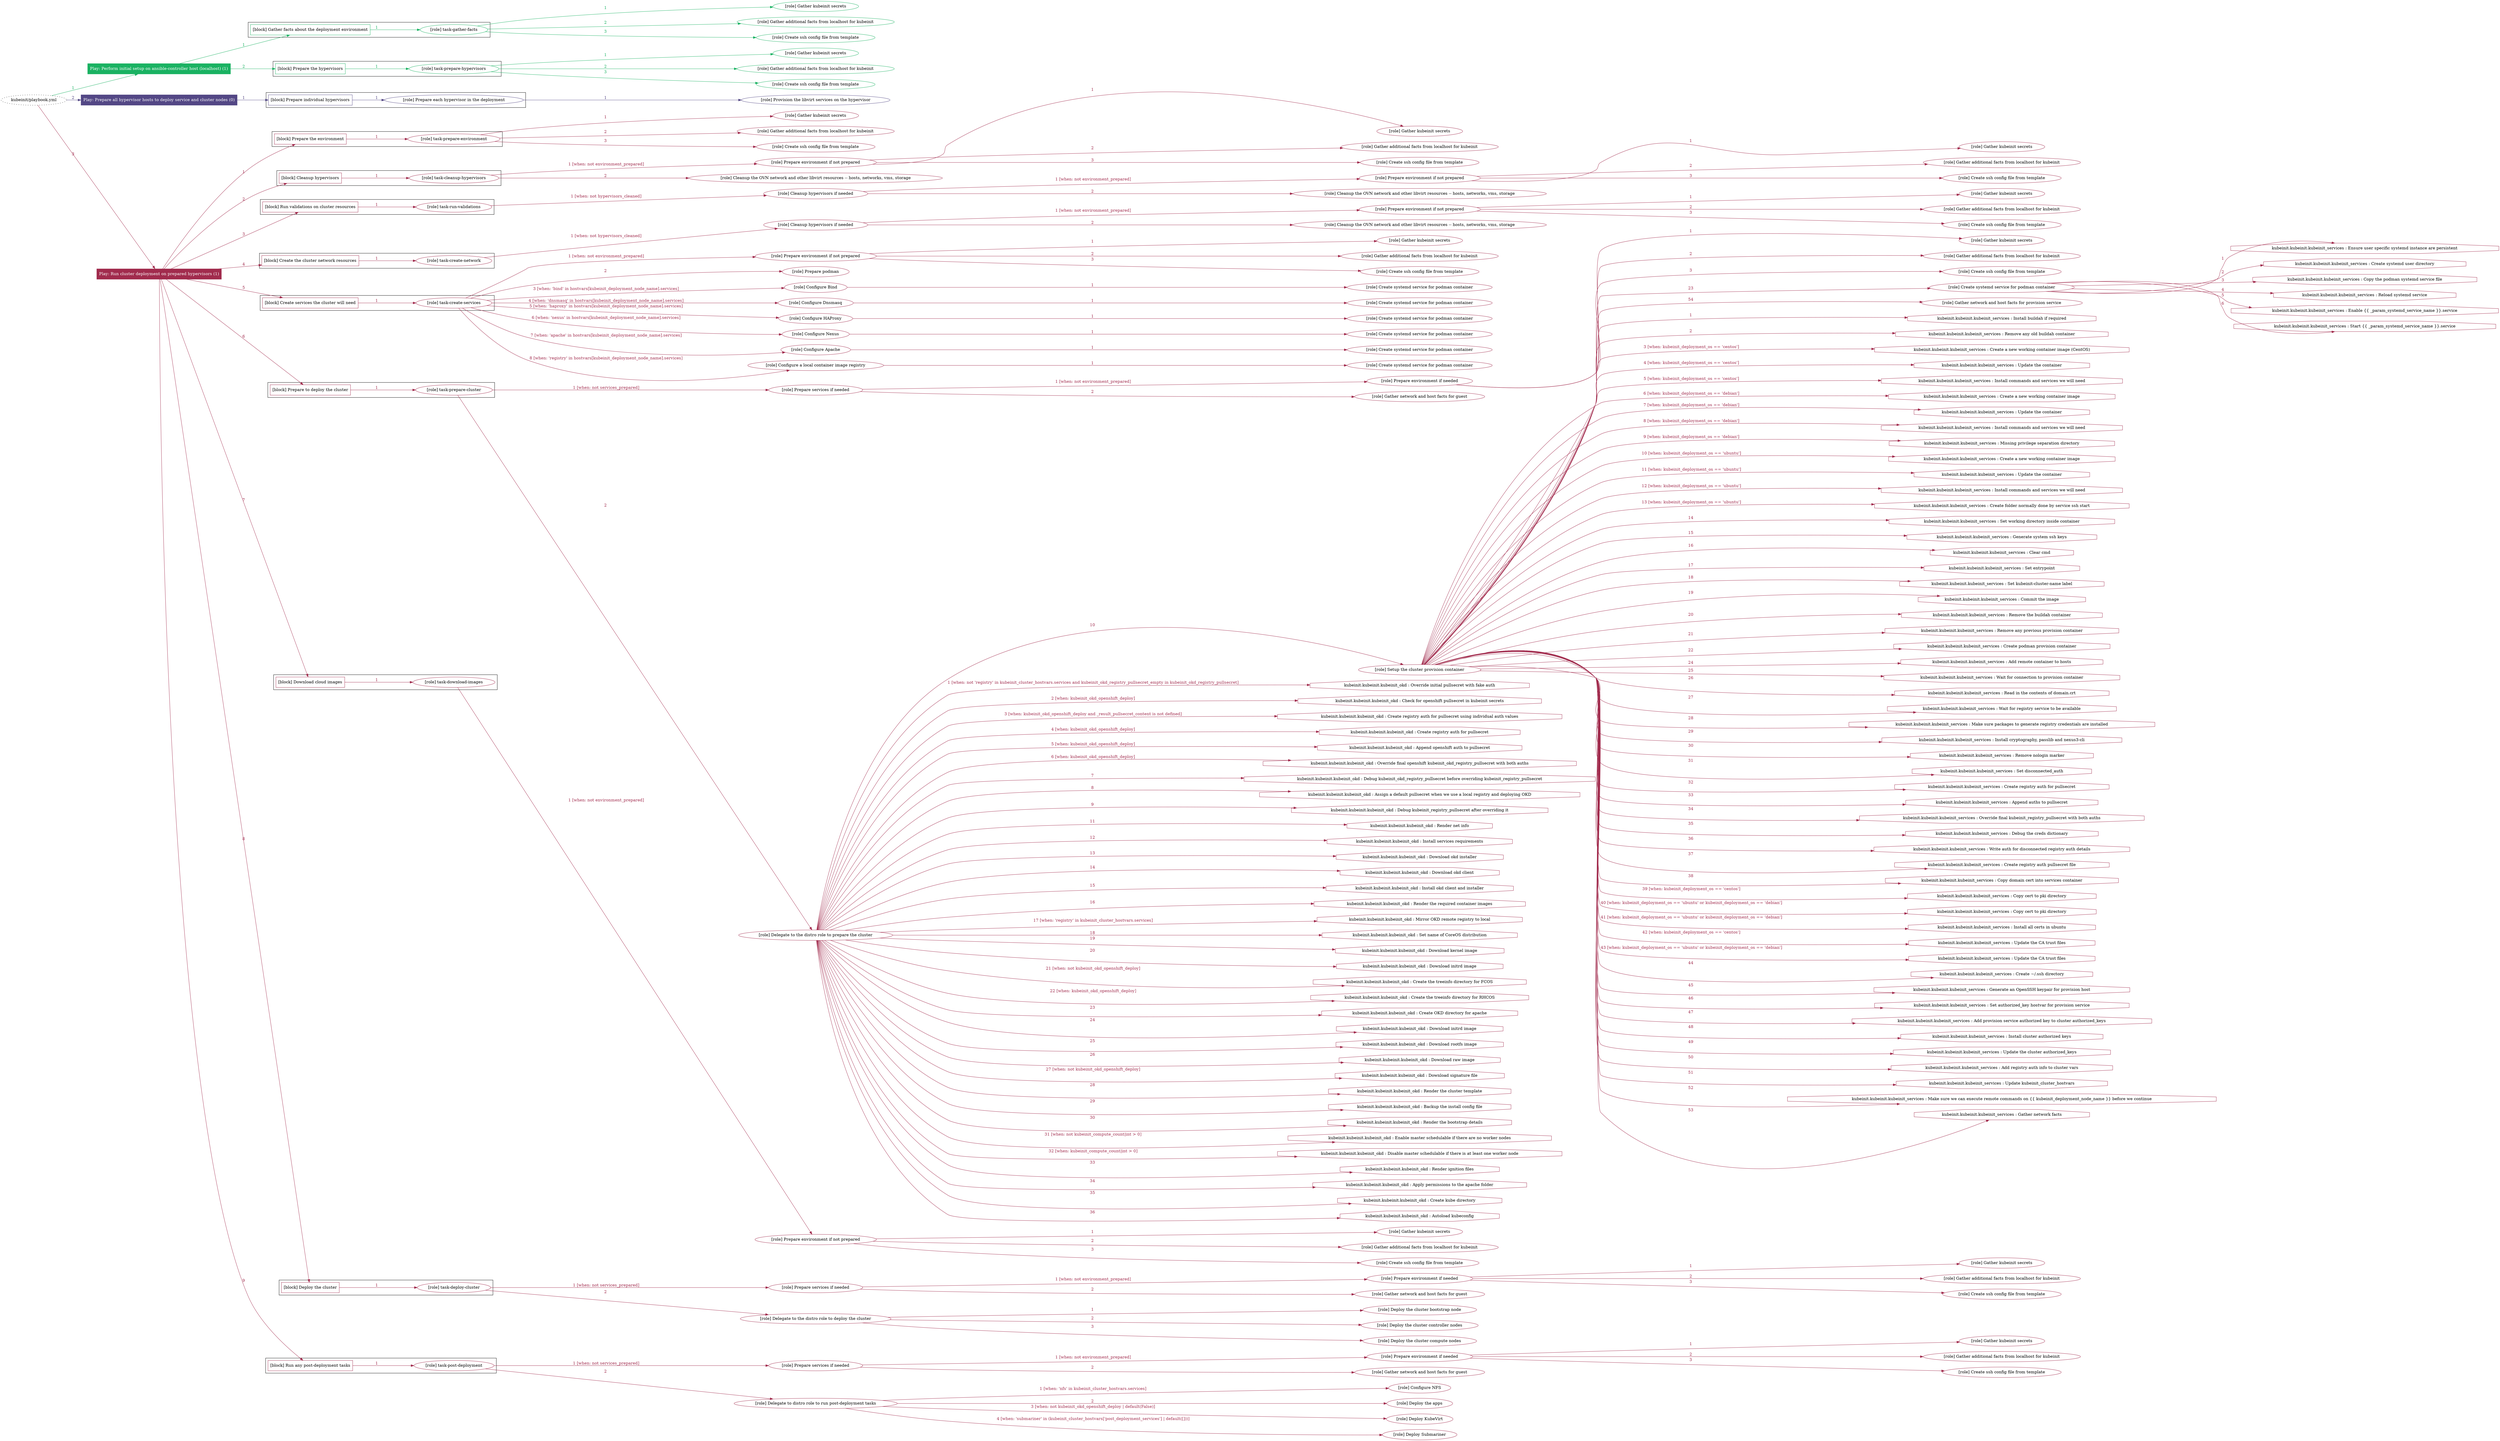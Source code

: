 digraph {
	graph [concentrate=true ordering=in rankdir=LR ratio=fill]
	edge [esep=5 sep=10]
	"kubeinit/playbook.yml" [URL="/home/runner/work/kubeinit/kubeinit/kubeinit/playbook.yml" id=playbook_63ba3df6 style=dotted]
	play_079b7b59 [label="Play: Perform initial setup on ansible-controller host (localhost) (1)" URL="/home/runner/work/kubeinit/kubeinit/kubeinit/playbook.yml" color="#1ab262" fontcolor="#ffffff" id=play_079b7b59 shape=box style=filled tooltip=localhost]
	"kubeinit/playbook.yml" -> play_079b7b59 [label="1 " color="#1ab262" fontcolor="#1ab262" id=edge_79c5a4c3 labeltooltip="1 " tooltip="1 "]
	subgraph "Gather kubeinit secrets" {
		role_1d78750b [label="[role] Gather kubeinit secrets" URL="/home/runner/.ansible/collections/ansible_collections/kubeinit/kubeinit/roles/kubeinit_prepare/tasks/gather_kubeinit_facts.yml" color="#1ab262" id=role_1d78750b tooltip="Gather kubeinit secrets"]
	}
	subgraph "Gather additional facts from localhost for kubeinit" {
		role_6a59e731 [label="[role] Gather additional facts from localhost for kubeinit" URL="/home/runner/.ansible/collections/ansible_collections/kubeinit/kubeinit/roles/kubeinit_prepare/tasks/gather_kubeinit_facts.yml" color="#1ab262" id=role_6a59e731 tooltip="Gather additional facts from localhost for kubeinit"]
	}
	subgraph "Create ssh config file from template" {
		role_332d3dfc [label="[role] Create ssh config file from template" URL="/home/runner/.ansible/collections/ansible_collections/kubeinit/kubeinit/roles/kubeinit_prepare/tasks/gather_kubeinit_facts.yml" color="#1ab262" id=role_332d3dfc tooltip="Create ssh config file from template"]
	}
	subgraph "task-gather-facts" {
		role_85774198 [label="[role] task-gather-facts" URL="/home/runner/work/kubeinit/kubeinit/kubeinit/playbook.yml" color="#1ab262" id=role_85774198 tooltip="task-gather-facts"]
		role_85774198 -> role_1d78750b [label="1 " color="#1ab262" fontcolor="#1ab262" id=edge_668751e9 labeltooltip="1 " tooltip="1 "]
		role_85774198 -> role_6a59e731 [label="2 " color="#1ab262" fontcolor="#1ab262" id=edge_0f932328 labeltooltip="2 " tooltip="2 "]
		role_85774198 -> role_332d3dfc [label="3 " color="#1ab262" fontcolor="#1ab262" id=edge_6df8e6c2 labeltooltip="3 " tooltip="3 "]
	}
	subgraph "Gather kubeinit secrets" {
		role_8100529a [label="[role] Gather kubeinit secrets" URL="/home/runner/.ansible/collections/ansible_collections/kubeinit/kubeinit/roles/kubeinit_prepare/tasks/gather_kubeinit_facts.yml" color="#1ab262" id=role_8100529a tooltip="Gather kubeinit secrets"]
	}
	subgraph "Gather additional facts from localhost for kubeinit" {
		role_91ab1975 [label="[role] Gather additional facts from localhost for kubeinit" URL="/home/runner/.ansible/collections/ansible_collections/kubeinit/kubeinit/roles/kubeinit_prepare/tasks/gather_kubeinit_facts.yml" color="#1ab262" id=role_91ab1975 tooltip="Gather additional facts from localhost for kubeinit"]
	}
	subgraph "Create ssh config file from template" {
		role_8db83397 [label="[role] Create ssh config file from template" URL="/home/runner/.ansible/collections/ansible_collections/kubeinit/kubeinit/roles/kubeinit_prepare/tasks/gather_kubeinit_facts.yml" color="#1ab262" id=role_8db83397 tooltip="Create ssh config file from template"]
	}
	subgraph "task-prepare-hypervisors" {
		role_a35fca21 [label="[role] task-prepare-hypervisors" URL="/home/runner/work/kubeinit/kubeinit/kubeinit/playbook.yml" color="#1ab262" id=role_a35fca21 tooltip="task-prepare-hypervisors"]
		role_a35fca21 -> role_8100529a [label="1 " color="#1ab262" fontcolor="#1ab262" id=edge_1a2870fe labeltooltip="1 " tooltip="1 "]
		role_a35fca21 -> role_91ab1975 [label="2 " color="#1ab262" fontcolor="#1ab262" id=edge_1ca4d5be labeltooltip="2 " tooltip="2 "]
		role_a35fca21 -> role_8db83397 [label="3 " color="#1ab262" fontcolor="#1ab262" id=edge_921fcc2a labeltooltip="3 " tooltip="3 "]
	}
	subgraph "Play: Perform initial setup on ansible-controller host (localhost) (1)" {
		play_079b7b59 -> block_5ad811c4 [label=1 color="#1ab262" fontcolor="#1ab262" id=edge_ee147d59 labeltooltip=1 tooltip=1]
		subgraph cluster_block_5ad811c4 {
			block_5ad811c4 [label="[block] Gather facts about the deployment environment" URL="/home/runner/work/kubeinit/kubeinit/kubeinit/playbook.yml" color="#1ab262" id=block_5ad811c4 labeltooltip="Gather facts about the deployment environment" shape=box tooltip="Gather facts about the deployment environment"]
			block_5ad811c4 -> role_85774198 [label="1 " color="#1ab262" fontcolor="#1ab262" id=edge_9317081d labeltooltip="1 " tooltip="1 "]
		}
		play_079b7b59 -> block_0e810be2 [label=2 color="#1ab262" fontcolor="#1ab262" id=edge_e1be7b18 labeltooltip=2 tooltip=2]
		subgraph cluster_block_0e810be2 {
			block_0e810be2 [label="[block] Prepare the hypervisors" URL="/home/runner/work/kubeinit/kubeinit/kubeinit/playbook.yml" color="#1ab262" id=block_0e810be2 labeltooltip="Prepare the hypervisors" shape=box tooltip="Prepare the hypervisors"]
			block_0e810be2 -> role_a35fca21 [label="1 " color="#1ab262" fontcolor="#1ab262" id=edge_413a74f5 labeltooltip="1 " tooltip="1 "]
		}
	}
	play_0ab243d5 [label="Play: Prepare all hypervisor hosts to deploy service and cluster nodes (0)" URL="/home/runner/work/kubeinit/kubeinit/kubeinit/playbook.yml" color="#534785" fontcolor="#ffffff" id=play_0ab243d5 shape=box style=filled tooltip="Play: Prepare all hypervisor hosts to deploy service and cluster nodes (0)"]
	"kubeinit/playbook.yml" -> play_0ab243d5 [label="2 " color="#534785" fontcolor="#534785" id=edge_3074142f labeltooltip="2 " tooltip="2 "]
	subgraph "Provision the libvirt services on the hypervisor" {
		role_cf907579 [label="[role] Provision the libvirt services on the hypervisor" URL="/home/runner/.ansible/collections/ansible_collections/kubeinit/kubeinit/roles/kubeinit_prepare/tasks/prepare_hypervisor.yml" color="#534785" id=role_cf907579 tooltip="Provision the libvirt services on the hypervisor"]
	}
	subgraph "Prepare each hypervisor in the deployment" {
		role_ce645aae [label="[role] Prepare each hypervisor in the deployment" URL="/home/runner/work/kubeinit/kubeinit/kubeinit/playbook.yml" color="#534785" id=role_ce645aae tooltip="Prepare each hypervisor in the deployment"]
		role_ce645aae -> role_cf907579 [label="1 " color="#534785" fontcolor="#534785" id=edge_a274b6fb labeltooltip="1 " tooltip="1 "]
	}
	subgraph "Play: Prepare all hypervisor hosts to deploy service and cluster nodes (0)" {
		play_0ab243d5 -> block_450a4bf9 [label=1 color="#534785" fontcolor="#534785" id=edge_c02b2372 labeltooltip=1 tooltip=1]
		subgraph cluster_block_450a4bf9 {
			block_450a4bf9 [label="[block] Prepare individual hypervisors" URL="/home/runner/work/kubeinit/kubeinit/kubeinit/playbook.yml" color="#534785" id=block_450a4bf9 labeltooltip="Prepare individual hypervisors" shape=box tooltip="Prepare individual hypervisors"]
			block_450a4bf9 -> role_ce645aae [label="1 " color="#534785" fontcolor="#534785" id=edge_5bc17af2 labeltooltip="1 " tooltip="1 "]
		}
	}
	play_dac1792d [label="Play: Run cluster deployment on prepared hypervisors (1)" URL="/home/runner/work/kubeinit/kubeinit/kubeinit/playbook.yml" color="#a12b4d" fontcolor="#ffffff" id=play_dac1792d shape=box style=filled tooltip=localhost]
	"kubeinit/playbook.yml" -> play_dac1792d [label="3 " color="#a12b4d" fontcolor="#a12b4d" id=edge_25a16336 labeltooltip="3 " tooltip="3 "]
	subgraph "Gather kubeinit secrets" {
		role_688df246 [label="[role] Gather kubeinit secrets" URL="/home/runner/.ansible/collections/ansible_collections/kubeinit/kubeinit/roles/kubeinit_prepare/tasks/gather_kubeinit_facts.yml" color="#a12b4d" id=role_688df246 tooltip="Gather kubeinit secrets"]
	}
	subgraph "Gather additional facts from localhost for kubeinit" {
		role_7c10278d [label="[role] Gather additional facts from localhost for kubeinit" URL="/home/runner/.ansible/collections/ansible_collections/kubeinit/kubeinit/roles/kubeinit_prepare/tasks/gather_kubeinit_facts.yml" color="#a12b4d" id=role_7c10278d tooltip="Gather additional facts from localhost for kubeinit"]
	}
	subgraph "Create ssh config file from template" {
		role_43f2867d [label="[role] Create ssh config file from template" URL="/home/runner/.ansible/collections/ansible_collections/kubeinit/kubeinit/roles/kubeinit_prepare/tasks/gather_kubeinit_facts.yml" color="#a12b4d" id=role_43f2867d tooltip="Create ssh config file from template"]
	}
	subgraph "task-prepare-environment" {
		role_4575e31d [label="[role] task-prepare-environment" URL="/home/runner/work/kubeinit/kubeinit/kubeinit/playbook.yml" color="#a12b4d" id=role_4575e31d tooltip="task-prepare-environment"]
		role_4575e31d -> role_688df246 [label="1 " color="#a12b4d" fontcolor="#a12b4d" id=edge_b9233f61 labeltooltip="1 " tooltip="1 "]
		role_4575e31d -> role_7c10278d [label="2 " color="#a12b4d" fontcolor="#a12b4d" id=edge_3afff48c labeltooltip="2 " tooltip="2 "]
		role_4575e31d -> role_43f2867d [label="3 " color="#a12b4d" fontcolor="#a12b4d" id=edge_51d617c8 labeltooltip="3 " tooltip="3 "]
	}
	subgraph "Gather kubeinit secrets" {
		role_ed45bfcc [label="[role] Gather kubeinit secrets" URL="/home/runner/.ansible/collections/ansible_collections/kubeinit/kubeinit/roles/kubeinit_prepare/tasks/gather_kubeinit_facts.yml" color="#a12b4d" id=role_ed45bfcc tooltip="Gather kubeinit secrets"]
	}
	subgraph "Gather additional facts from localhost for kubeinit" {
		role_44cdc7a7 [label="[role] Gather additional facts from localhost for kubeinit" URL="/home/runner/.ansible/collections/ansible_collections/kubeinit/kubeinit/roles/kubeinit_prepare/tasks/gather_kubeinit_facts.yml" color="#a12b4d" id=role_44cdc7a7 tooltip="Gather additional facts from localhost for kubeinit"]
	}
	subgraph "Create ssh config file from template" {
		role_3a164d2a [label="[role] Create ssh config file from template" URL="/home/runner/.ansible/collections/ansible_collections/kubeinit/kubeinit/roles/kubeinit_prepare/tasks/gather_kubeinit_facts.yml" color="#a12b4d" id=role_3a164d2a tooltip="Create ssh config file from template"]
	}
	subgraph "Prepare environment if not prepared" {
		role_188ddd93 [label="[role] Prepare environment if not prepared" URL="/home/runner/.ansible/collections/ansible_collections/kubeinit/kubeinit/roles/kubeinit_prepare/tasks/cleanup_hypervisors.yml" color="#a12b4d" id=role_188ddd93 tooltip="Prepare environment if not prepared"]
		role_188ddd93 -> role_ed45bfcc [label="1 " color="#a12b4d" fontcolor="#a12b4d" id=edge_ce47bbf3 labeltooltip="1 " tooltip="1 "]
		role_188ddd93 -> role_44cdc7a7 [label="2 " color="#a12b4d" fontcolor="#a12b4d" id=edge_db0e233f labeltooltip="2 " tooltip="2 "]
		role_188ddd93 -> role_3a164d2a [label="3 " color="#a12b4d" fontcolor="#a12b4d" id=edge_bc32db36 labeltooltip="3 " tooltip="3 "]
	}
	subgraph "Cleanup the OVN network and other libvirt resources -- hosts, networks, vms, storage" {
		role_b051bef9 [label="[role] Cleanup the OVN network and other libvirt resources -- hosts, networks, vms, storage" URL="/home/runner/.ansible/collections/ansible_collections/kubeinit/kubeinit/roles/kubeinit_prepare/tasks/cleanup_hypervisors.yml" color="#a12b4d" id=role_b051bef9 tooltip="Cleanup the OVN network and other libvirt resources -- hosts, networks, vms, storage"]
	}
	subgraph "task-cleanup-hypervisors" {
		role_5d1b32f6 [label="[role] task-cleanup-hypervisors" URL="/home/runner/work/kubeinit/kubeinit/kubeinit/playbook.yml" color="#a12b4d" id=role_5d1b32f6 tooltip="task-cleanup-hypervisors"]
		role_5d1b32f6 -> role_188ddd93 [label="1 [when: not environment_prepared]" color="#a12b4d" fontcolor="#a12b4d" id=edge_a205a6ba labeltooltip="1 [when: not environment_prepared]" tooltip="1 [when: not environment_prepared]"]
		role_5d1b32f6 -> role_b051bef9 [label="2 " color="#a12b4d" fontcolor="#a12b4d" id=edge_1cf63765 labeltooltip="2 " tooltip="2 "]
	}
	subgraph "Gather kubeinit secrets" {
		role_e5a5910c [label="[role] Gather kubeinit secrets" URL="/home/runner/.ansible/collections/ansible_collections/kubeinit/kubeinit/roles/kubeinit_prepare/tasks/gather_kubeinit_facts.yml" color="#a12b4d" id=role_e5a5910c tooltip="Gather kubeinit secrets"]
	}
	subgraph "Gather additional facts from localhost for kubeinit" {
		role_6b459131 [label="[role] Gather additional facts from localhost for kubeinit" URL="/home/runner/.ansible/collections/ansible_collections/kubeinit/kubeinit/roles/kubeinit_prepare/tasks/gather_kubeinit_facts.yml" color="#a12b4d" id=role_6b459131 tooltip="Gather additional facts from localhost for kubeinit"]
	}
	subgraph "Create ssh config file from template" {
		role_14ab9447 [label="[role] Create ssh config file from template" URL="/home/runner/.ansible/collections/ansible_collections/kubeinit/kubeinit/roles/kubeinit_prepare/tasks/gather_kubeinit_facts.yml" color="#a12b4d" id=role_14ab9447 tooltip="Create ssh config file from template"]
	}
	subgraph "Prepare environment if not prepared" {
		role_32a109cc [label="[role] Prepare environment if not prepared" URL="/home/runner/.ansible/collections/ansible_collections/kubeinit/kubeinit/roles/kubeinit_prepare/tasks/cleanup_hypervisors.yml" color="#a12b4d" id=role_32a109cc tooltip="Prepare environment if not prepared"]
		role_32a109cc -> role_e5a5910c [label="1 " color="#a12b4d" fontcolor="#a12b4d" id=edge_e2c47344 labeltooltip="1 " tooltip="1 "]
		role_32a109cc -> role_6b459131 [label="2 " color="#a12b4d" fontcolor="#a12b4d" id=edge_c11b2795 labeltooltip="2 " tooltip="2 "]
		role_32a109cc -> role_14ab9447 [label="3 " color="#a12b4d" fontcolor="#a12b4d" id=edge_bbd24e76 labeltooltip="3 " tooltip="3 "]
	}
	subgraph "Cleanup the OVN network and other libvirt resources -- hosts, networks, vms, storage" {
		role_2fd63b29 [label="[role] Cleanup the OVN network and other libvirt resources -- hosts, networks, vms, storage" URL="/home/runner/.ansible/collections/ansible_collections/kubeinit/kubeinit/roles/kubeinit_prepare/tasks/cleanup_hypervisors.yml" color="#a12b4d" id=role_2fd63b29 tooltip="Cleanup the OVN network and other libvirt resources -- hosts, networks, vms, storage"]
	}
	subgraph "Cleanup hypervisors if needed" {
		role_0a27d66d [label="[role] Cleanup hypervisors if needed" URL="/home/runner/.ansible/collections/ansible_collections/kubeinit/kubeinit/roles/kubeinit_validations/tasks/main.yml" color="#a12b4d" id=role_0a27d66d tooltip="Cleanup hypervisors if needed"]
		role_0a27d66d -> role_32a109cc [label="1 [when: not environment_prepared]" color="#a12b4d" fontcolor="#a12b4d" id=edge_bd5f6788 labeltooltip="1 [when: not environment_prepared]" tooltip="1 [when: not environment_prepared]"]
		role_0a27d66d -> role_2fd63b29 [label="2 " color="#a12b4d" fontcolor="#a12b4d" id=edge_27e18b33 labeltooltip="2 " tooltip="2 "]
	}
	subgraph "task-run-validations" {
		role_de801765 [label="[role] task-run-validations" URL="/home/runner/work/kubeinit/kubeinit/kubeinit/playbook.yml" color="#a12b4d" id=role_de801765 tooltip="task-run-validations"]
		role_de801765 -> role_0a27d66d [label="1 [when: not hypervisors_cleaned]" color="#a12b4d" fontcolor="#a12b4d" id=edge_709c704d labeltooltip="1 [when: not hypervisors_cleaned]" tooltip="1 [when: not hypervisors_cleaned]"]
	}
	subgraph "Gather kubeinit secrets" {
		role_38754620 [label="[role] Gather kubeinit secrets" URL="/home/runner/.ansible/collections/ansible_collections/kubeinit/kubeinit/roles/kubeinit_prepare/tasks/gather_kubeinit_facts.yml" color="#a12b4d" id=role_38754620 tooltip="Gather kubeinit secrets"]
	}
	subgraph "Gather additional facts from localhost for kubeinit" {
		role_8a0f6d66 [label="[role] Gather additional facts from localhost for kubeinit" URL="/home/runner/.ansible/collections/ansible_collections/kubeinit/kubeinit/roles/kubeinit_prepare/tasks/gather_kubeinit_facts.yml" color="#a12b4d" id=role_8a0f6d66 tooltip="Gather additional facts from localhost for kubeinit"]
	}
	subgraph "Create ssh config file from template" {
		role_78418d09 [label="[role] Create ssh config file from template" URL="/home/runner/.ansible/collections/ansible_collections/kubeinit/kubeinit/roles/kubeinit_prepare/tasks/gather_kubeinit_facts.yml" color="#a12b4d" id=role_78418d09 tooltip="Create ssh config file from template"]
	}
	subgraph "Prepare environment if not prepared" {
		role_a28a78f8 [label="[role] Prepare environment if not prepared" URL="/home/runner/.ansible/collections/ansible_collections/kubeinit/kubeinit/roles/kubeinit_prepare/tasks/cleanup_hypervisors.yml" color="#a12b4d" id=role_a28a78f8 tooltip="Prepare environment if not prepared"]
		role_a28a78f8 -> role_38754620 [label="1 " color="#a12b4d" fontcolor="#a12b4d" id=edge_a7aa315f labeltooltip="1 " tooltip="1 "]
		role_a28a78f8 -> role_8a0f6d66 [label="2 " color="#a12b4d" fontcolor="#a12b4d" id=edge_e3eb3ba1 labeltooltip="2 " tooltip="2 "]
		role_a28a78f8 -> role_78418d09 [label="3 " color="#a12b4d" fontcolor="#a12b4d" id=edge_d6e57126 labeltooltip="3 " tooltip="3 "]
	}
	subgraph "Cleanup the OVN network and other libvirt resources -- hosts, networks, vms, storage" {
		role_8ce9a977 [label="[role] Cleanup the OVN network and other libvirt resources -- hosts, networks, vms, storage" URL="/home/runner/.ansible/collections/ansible_collections/kubeinit/kubeinit/roles/kubeinit_prepare/tasks/cleanup_hypervisors.yml" color="#a12b4d" id=role_8ce9a977 tooltip="Cleanup the OVN network and other libvirt resources -- hosts, networks, vms, storage"]
	}
	subgraph "Cleanup hypervisors if needed" {
		role_c34aed9c [label="[role] Cleanup hypervisors if needed" URL="/home/runner/.ansible/collections/ansible_collections/kubeinit/kubeinit/roles/kubeinit_libvirt/tasks/create_network.yml" color="#a12b4d" id=role_c34aed9c tooltip="Cleanup hypervisors if needed"]
		role_c34aed9c -> role_a28a78f8 [label="1 [when: not environment_prepared]" color="#a12b4d" fontcolor="#a12b4d" id=edge_7d1fc7e9 labeltooltip="1 [when: not environment_prepared]" tooltip="1 [when: not environment_prepared]"]
		role_c34aed9c -> role_8ce9a977 [label="2 " color="#a12b4d" fontcolor="#a12b4d" id=edge_dd60c5cd labeltooltip="2 " tooltip="2 "]
	}
	subgraph "task-create-network" {
		role_35255972 [label="[role] task-create-network" URL="/home/runner/work/kubeinit/kubeinit/kubeinit/playbook.yml" color="#a12b4d" id=role_35255972 tooltip="task-create-network"]
		role_35255972 -> role_c34aed9c [label="1 [when: not hypervisors_cleaned]" color="#a12b4d" fontcolor="#a12b4d" id=edge_451cf5c5 labeltooltip="1 [when: not hypervisors_cleaned]" tooltip="1 [when: not hypervisors_cleaned]"]
	}
	subgraph "Gather kubeinit secrets" {
		role_5b27ec76 [label="[role] Gather kubeinit secrets" URL="/home/runner/.ansible/collections/ansible_collections/kubeinit/kubeinit/roles/kubeinit_prepare/tasks/gather_kubeinit_facts.yml" color="#a12b4d" id=role_5b27ec76 tooltip="Gather kubeinit secrets"]
	}
	subgraph "Gather additional facts from localhost for kubeinit" {
		role_0198a741 [label="[role] Gather additional facts from localhost for kubeinit" URL="/home/runner/.ansible/collections/ansible_collections/kubeinit/kubeinit/roles/kubeinit_prepare/tasks/gather_kubeinit_facts.yml" color="#a12b4d" id=role_0198a741 tooltip="Gather additional facts from localhost for kubeinit"]
	}
	subgraph "Create ssh config file from template" {
		role_1c7a54bd [label="[role] Create ssh config file from template" URL="/home/runner/.ansible/collections/ansible_collections/kubeinit/kubeinit/roles/kubeinit_prepare/tasks/gather_kubeinit_facts.yml" color="#a12b4d" id=role_1c7a54bd tooltip="Create ssh config file from template"]
	}
	subgraph "Prepare environment if not prepared" {
		role_b20ba047 [label="[role] Prepare environment if not prepared" URL="/home/runner/.ansible/collections/ansible_collections/kubeinit/kubeinit/roles/kubeinit_services/tasks/main.yml" color="#a12b4d" id=role_b20ba047 tooltip="Prepare environment if not prepared"]
		role_b20ba047 -> role_5b27ec76 [label="1 " color="#a12b4d" fontcolor="#a12b4d" id=edge_6a84f0ac labeltooltip="1 " tooltip="1 "]
		role_b20ba047 -> role_0198a741 [label="2 " color="#a12b4d" fontcolor="#a12b4d" id=edge_1fde7831 labeltooltip="2 " tooltip="2 "]
		role_b20ba047 -> role_1c7a54bd [label="3 " color="#a12b4d" fontcolor="#a12b4d" id=edge_33d72d80 labeltooltip="3 " tooltip="3 "]
	}
	subgraph "Prepare podman" {
		role_5cc4e39c [label="[role] Prepare podman" URL="/home/runner/.ansible/collections/ansible_collections/kubeinit/kubeinit/roles/kubeinit_services/tasks/00_create_service_pod.yml" color="#a12b4d" id=role_5cc4e39c tooltip="Prepare podman"]
	}
	subgraph "Create systemd service for podman container" {
		role_31220732 [label="[role] Create systemd service for podman container" URL="/home/runner/.ansible/collections/ansible_collections/kubeinit/kubeinit/roles/kubeinit_bind/tasks/main.yml" color="#a12b4d" id=role_31220732 tooltip="Create systemd service for podman container"]
	}
	subgraph "Configure Bind" {
		role_60da6ac5 [label="[role] Configure Bind" URL="/home/runner/.ansible/collections/ansible_collections/kubeinit/kubeinit/roles/kubeinit_services/tasks/start_services_containers.yml" color="#a12b4d" id=role_60da6ac5 tooltip="Configure Bind"]
		role_60da6ac5 -> role_31220732 [label="1 " color="#a12b4d" fontcolor="#a12b4d" id=edge_ecc6917c labeltooltip="1 " tooltip="1 "]
	}
	subgraph "Create systemd service for podman container" {
		role_295cab28 [label="[role] Create systemd service for podman container" URL="/home/runner/.ansible/collections/ansible_collections/kubeinit/kubeinit/roles/kubeinit_dnsmasq/tasks/main.yml" color="#a12b4d" id=role_295cab28 tooltip="Create systemd service for podman container"]
	}
	subgraph "Configure Dnsmasq" {
		role_c4bcc3c5 [label="[role] Configure Dnsmasq" URL="/home/runner/.ansible/collections/ansible_collections/kubeinit/kubeinit/roles/kubeinit_services/tasks/start_services_containers.yml" color="#a12b4d" id=role_c4bcc3c5 tooltip="Configure Dnsmasq"]
		role_c4bcc3c5 -> role_295cab28 [label="1 " color="#a12b4d" fontcolor="#a12b4d" id=edge_7ea86011 labeltooltip="1 " tooltip="1 "]
	}
	subgraph "Create systemd service for podman container" {
		role_32f6f540 [label="[role] Create systemd service for podman container" URL="/home/runner/.ansible/collections/ansible_collections/kubeinit/kubeinit/roles/kubeinit_haproxy/tasks/main.yml" color="#a12b4d" id=role_32f6f540 tooltip="Create systemd service for podman container"]
	}
	subgraph "Configure HAProxy" {
		role_623a2bf5 [label="[role] Configure HAProxy" URL="/home/runner/.ansible/collections/ansible_collections/kubeinit/kubeinit/roles/kubeinit_services/tasks/start_services_containers.yml" color="#a12b4d" id=role_623a2bf5 tooltip="Configure HAProxy"]
		role_623a2bf5 -> role_32f6f540 [label="1 " color="#a12b4d" fontcolor="#a12b4d" id=edge_8991f07c labeltooltip="1 " tooltip="1 "]
	}
	subgraph "Create systemd service for podman container" {
		role_ae0c19ef [label="[role] Create systemd service for podman container" URL="/home/runner/.ansible/collections/ansible_collections/kubeinit/kubeinit/roles/kubeinit_nexus/tasks/main.yml" color="#a12b4d" id=role_ae0c19ef tooltip="Create systemd service for podman container"]
	}
	subgraph "Configure Nexus" {
		role_c6027ca5 [label="[role] Configure Nexus" URL="/home/runner/.ansible/collections/ansible_collections/kubeinit/kubeinit/roles/kubeinit_services/tasks/start_services_containers.yml" color="#a12b4d" id=role_c6027ca5 tooltip="Configure Nexus"]
		role_c6027ca5 -> role_ae0c19ef [label="1 " color="#a12b4d" fontcolor="#a12b4d" id=edge_ba41868e labeltooltip="1 " tooltip="1 "]
	}
	subgraph "Create systemd service for podman container" {
		role_9230a110 [label="[role] Create systemd service for podman container" URL="/home/runner/.ansible/collections/ansible_collections/kubeinit/kubeinit/roles/kubeinit_apache/tasks/main.yml" color="#a12b4d" id=role_9230a110 tooltip="Create systemd service for podman container"]
	}
	subgraph "Configure Apache" {
		role_9b65c5ef [label="[role] Configure Apache" URL="/home/runner/.ansible/collections/ansible_collections/kubeinit/kubeinit/roles/kubeinit_services/tasks/start_services_containers.yml" color="#a12b4d" id=role_9b65c5ef tooltip="Configure Apache"]
		role_9b65c5ef -> role_9230a110 [label="1 " color="#a12b4d" fontcolor="#a12b4d" id=edge_94e21d73 labeltooltip="1 " tooltip="1 "]
	}
	subgraph "Create systemd service for podman container" {
		role_3efe9342 [label="[role] Create systemd service for podman container" URL="/home/runner/.ansible/collections/ansible_collections/kubeinit/kubeinit/roles/kubeinit_registry/tasks/main.yml" color="#a12b4d" id=role_3efe9342 tooltip="Create systemd service for podman container"]
	}
	subgraph "Configure a local container image registry" {
		role_41518c63 [label="[role] Configure a local container image registry" URL="/home/runner/.ansible/collections/ansible_collections/kubeinit/kubeinit/roles/kubeinit_services/tasks/start_services_containers.yml" color="#a12b4d" id=role_41518c63 tooltip="Configure a local container image registry"]
		role_41518c63 -> role_3efe9342 [label="1 " color="#a12b4d" fontcolor="#a12b4d" id=edge_5cf8ccb8 labeltooltip="1 " tooltip="1 "]
	}
	subgraph "task-create-services" {
		role_bfa3eff7 [label="[role] task-create-services" URL="/home/runner/work/kubeinit/kubeinit/kubeinit/playbook.yml" color="#a12b4d" id=role_bfa3eff7 tooltip="task-create-services"]
		role_bfa3eff7 -> role_b20ba047 [label="1 [when: not environment_prepared]" color="#a12b4d" fontcolor="#a12b4d" id=edge_5518519b labeltooltip="1 [when: not environment_prepared]" tooltip="1 [when: not environment_prepared]"]
		role_bfa3eff7 -> role_5cc4e39c [label="2 " color="#a12b4d" fontcolor="#a12b4d" id=edge_3870b45a labeltooltip="2 " tooltip="2 "]
		role_bfa3eff7 -> role_60da6ac5 [label="3 [when: 'bind' in hostvars[kubeinit_deployment_node_name].services]" color="#a12b4d" fontcolor="#a12b4d" id=edge_b7a8b9b9 labeltooltip="3 [when: 'bind' in hostvars[kubeinit_deployment_node_name].services]" tooltip="3 [when: 'bind' in hostvars[kubeinit_deployment_node_name].services]"]
		role_bfa3eff7 -> role_c4bcc3c5 [label="4 [when: 'dnsmasq' in hostvars[kubeinit_deployment_node_name].services]" color="#a12b4d" fontcolor="#a12b4d" id=edge_bf4aea79 labeltooltip="4 [when: 'dnsmasq' in hostvars[kubeinit_deployment_node_name].services]" tooltip="4 [when: 'dnsmasq' in hostvars[kubeinit_deployment_node_name].services]"]
		role_bfa3eff7 -> role_623a2bf5 [label="5 [when: 'haproxy' in hostvars[kubeinit_deployment_node_name].services]" color="#a12b4d" fontcolor="#a12b4d" id=edge_4baa1c8e labeltooltip="5 [when: 'haproxy' in hostvars[kubeinit_deployment_node_name].services]" tooltip="5 [when: 'haproxy' in hostvars[kubeinit_deployment_node_name].services]"]
		role_bfa3eff7 -> role_c6027ca5 [label="6 [when: 'nexus' in hostvars[kubeinit_deployment_node_name].services]" color="#a12b4d" fontcolor="#a12b4d" id=edge_85e8e53b labeltooltip="6 [when: 'nexus' in hostvars[kubeinit_deployment_node_name].services]" tooltip="6 [when: 'nexus' in hostvars[kubeinit_deployment_node_name].services]"]
		role_bfa3eff7 -> role_9b65c5ef [label="7 [when: 'apache' in hostvars[kubeinit_deployment_node_name].services]" color="#a12b4d" fontcolor="#a12b4d" id=edge_2ef1b993 labeltooltip="7 [when: 'apache' in hostvars[kubeinit_deployment_node_name].services]" tooltip="7 [when: 'apache' in hostvars[kubeinit_deployment_node_name].services]"]
		role_bfa3eff7 -> role_41518c63 [label="8 [when: 'registry' in hostvars[kubeinit_deployment_node_name].services]" color="#a12b4d" fontcolor="#a12b4d" id=edge_31da83b1 labeltooltip="8 [when: 'registry' in hostvars[kubeinit_deployment_node_name].services]" tooltip="8 [when: 'registry' in hostvars[kubeinit_deployment_node_name].services]"]
	}
	subgraph "Gather kubeinit secrets" {
		role_619621d3 [label="[role] Gather kubeinit secrets" URL="/home/runner/.ansible/collections/ansible_collections/kubeinit/kubeinit/roles/kubeinit_prepare/tasks/gather_kubeinit_facts.yml" color="#a12b4d" id=role_619621d3 tooltip="Gather kubeinit secrets"]
	}
	subgraph "Gather additional facts from localhost for kubeinit" {
		role_ac2a0c2c [label="[role] Gather additional facts from localhost for kubeinit" URL="/home/runner/.ansible/collections/ansible_collections/kubeinit/kubeinit/roles/kubeinit_prepare/tasks/gather_kubeinit_facts.yml" color="#a12b4d" id=role_ac2a0c2c tooltip="Gather additional facts from localhost for kubeinit"]
	}
	subgraph "Create ssh config file from template" {
		role_9c5d2fea [label="[role] Create ssh config file from template" URL="/home/runner/.ansible/collections/ansible_collections/kubeinit/kubeinit/roles/kubeinit_prepare/tasks/gather_kubeinit_facts.yml" color="#a12b4d" id=role_9c5d2fea tooltip="Create ssh config file from template"]
	}
	subgraph "Prepare environment if needed" {
		role_c32c6f41 [label="[role] Prepare environment if needed" URL="/home/runner/.ansible/collections/ansible_collections/kubeinit/kubeinit/roles/kubeinit_services/tasks/prepare_services.yml" color="#a12b4d" id=role_c32c6f41 tooltip="Prepare environment if needed"]
		role_c32c6f41 -> role_619621d3 [label="1 " color="#a12b4d" fontcolor="#a12b4d" id=edge_571e1f97 labeltooltip="1 " tooltip="1 "]
		role_c32c6f41 -> role_ac2a0c2c [label="2 " color="#a12b4d" fontcolor="#a12b4d" id=edge_a9317142 labeltooltip="2 " tooltip="2 "]
		role_c32c6f41 -> role_9c5d2fea [label="3 " color="#a12b4d" fontcolor="#a12b4d" id=edge_75190cc3 labeltooltip="3 " tooltip="3 "]
	}
	subgraph "Gather network and host facts for guest" {
		role_1eb7c7d2 [label="[role] Gather network and host facts for guest" URL="/home/runner/.ansible/collections/ansible_collections/kubeinit/kubeinit/roles/kubeinit_services/tasks/prepare_services.yml" color="#a12b4d" id=role_1eb7c7d2 tooltip="Gather network and host facts for guest"]
	}
	subgraph "Prepare services if needed" {
		role_1826b500 [label="[role] Prepare services if needed" URL="/home/runner/.ansible/collections/ansible_collections/kubeinit/kubeinit/roles/kubeinit_prepare/tasks/prepare_cluster.yml" color="#a12b4d" id=role_1826b500 tooltip="Prepare services if needed"]
		role_1826b500 -> role_c32c6f41 [label="1 [when: not environment_prepared]" color="#a12b4d" fontcolor="#a12b4d" id=edge_11470cba labeltooltip="1 [when: not environment_prepared]" tooltip="1 [when: not environment_prepared]"]
		role_1826b500 -> role_1eb7c7d2 [label="2 " color="#a12b4d" fontcolor="#a12b4d" id=edge_904166d9 labeltooltip="2 " tooltip="2 "]
	}
	subgraph "Create systemd service for podman container" {
		role_0e06319b [label="[role] Create systemd service for podman container" URL="/home/runner/.ansible/collections/ansible_collections/kubeinit/kubeinit/roles/kubeinit_services/tasks/create_provision_container.yml" color="#a12b4d" id=role_0e06319b tooltip="Create systemd service for podman container"]
		task_a390c88b [label="kubeinit.kubeinit.kubeinit_services : Ensure user specific systemd instance are persistent" URL="/home/runner/.ansible/collections/ansible_collections/kubeinit/kubeinit/roles/kubeinit_services/tasks/create_managed_service.yml" color="#a12b4d" id=task_a390c88b shape=octagon tooltip="kubeinit.kubeinit.kubeinit_services : Ensure user specific systemd instance are persistent"]
		role_0e06319b -> task_a390c88b [label="1 " color="#a12b4d" fontcolor="#a12b4d" id=edge_b08ab8f8 labeltooltip="1 " tooltip="1 "]
		task_4b7cba31 [label="kubeinit.kubeinit.kubeinit_services : Create systemd user directory" URL="/home/runner/.ansible/collections/ansible_collections/kubeinit/kubeinit/roles/kubeinit_services/tasks/create_managed_service.yml" color="#a12b4d" id=task_4b7cba31 shape=octagon tooltip="kubeinit.kubeinit.kubeinit_services : Create systemd user directory"]
		role_0e06319b -> task_4b7cba31 [label="2 " color="#a12b4d" fontcolor="#a12b4d" id=edge_8acdc4b9 labeltooltip="2 " tooltip="2 "]
		task_199b8565 [label="kubeinit.kubeinit.kubeinit_services : Copy the podman systemd service file" URL="/home/runner/.ansible/collections/ansible_collections/kubeinit/kubeinit/roles/kubeinit_services/tasks/create_managed_service.yml" color="#a12b4d" id=task_199b8565 shape=octagon tooltip="kubeinit.kubeinit.kubeinit_services : Copy the podman systemd service file"]
		role_0e06319b -> task_199b8565 [label="3 " color="#a12b4d" fontcolor="#a12b4d" id=edge_21ce9465 labeltooltip="3 " tooltip="3 "]
		task_44bcbed2 [label="kubeinit.kubeinit.kubeinit_services : Reload systemd service" URL="/home/runner/.ansible/collections/ansible_collections/kubeinit/kubeinit/roles/kubeinit_services/tasks/create_managed_service.yml" color="#a12b4d" id=task_44bcbed2 shape=octagon tooltip="kubeinit.kubeinit.kubeinit_services : Reload systemd service"]
		role_0e06319b -> task_44bcbed2 [label="4 " color="#a12b4d" fontcolor="#a12b4d" id=edge_a6952142 labeltooltip="4 " tooltip="4 "]
		task_72193874 [label="kubeinit.kubeinit.kubeinit_services : Enable {{ _param_systemd_service_name }}.service" URL="/home/runner/.ansible/collections/ansible_collections/kubeinit/kubeinit/roles/kubeinit_services/tasks/create_managed_service.yml" color="#a12b4d" id=task_72193874 shape=octagon tooltip="kubeinit.kubeinit.kubeinit_services : Enable {{ _param_systemd_service_name }}.service"]
		role_0e06319b -> task_72193874 [label="5 " color="#a12b4d" fontcolor="#a12b4d" id=edge_6170327b labeltooltip="5 " tooltip="5 "]
		task_ab9c6067 [label="kubeinit.kubeinit.kubeinit_services : Start {{ _param_systemd_service_name }}.service" URL="/home/runner/.ansible/collections/ansible_collections/kubeinit/kubeinit/roles/kubeinit_services/tasks/create_managed_service.yml" color="#a12b4d" id=task_ab9c6067 shape=octagon tooltip="kubeinit.kubeinit.kubeinit_services : Start {{ _param_systemd_service_name }}.service"]
		role_0e06319b -> task_ab9c6067 [label="6 " color="#a12b4d" fontcolor="#a12b4d" id=edge_a5f5bd59 labeltooltip="6 " tooltip="6 "]
	}
	subgraph "Gather network and host facts for provision service" {
		role_83aadbbe [label="[role] Gather network and host facts for provision service" URL="/home/runner/.ansible/collections/ansible_collections/kubeinit/kubeinit/roles/kubeinit_services/tasks/create_provision_container.yml" color="#a12b4d" id=role_83aadbbe tooltip="Gather network and host facts for provision service"]
	}
	subgraph "Setup the cluster provision container" {
		role_f3a5db77 [label="[role] Setup the cluster provision container" URL="/home/runner/.ansible/collections/ansible_collections/kubeinit/kubeinit/roles/kubeinit_okd/tasks/prepare_cluster.yml" color="#a12b4d" id=role_f3a5db77 tooltip="Setup the cluster provision container"]
		task_75526982 [label="kubeinit.kubeinit.kubeinit_services : Install buildah if required" URL="/home/runner/.ansible/collections/ansible_collections/kubeinit/kubeinit/roles/kubeinit_services/tasks/create_provision_container.yml" color="#a12b4d" id=task_75526982 shape=octagon tooltip="kubeinit.kubeinit.kubeinit_services : Install buildah if required"]
		role_f3a5db77 -> task_75526982 [label="1 " color="#a12b4d" fontcolor="#a12b4d" id=edge_15bd756e labeltooltip="1 " tooltip="1 "]
		task_124a4f69 [label="kubeinit.kubeinit.kubeinit_services : Remove any old buildah container" URL="/home/runner/.ansible/collections/ansible_collections/kubeinit/kubeinit/roles/kubeinit_services/tasks/create_provision_container.yml" color="#a12b4d" id=task_124a4f69 shape=octagon tooltip="kubeinit.kubeinit.kubeinit_services : Remove any old buildah container"]
		role_f3a5db77 -> task_124a4f69 [label="2 " color="#a12b4d" fontcolor="#a12b4d" id=edge_5721025d labeltooltip="2 " tooltip="2 "]
		task_24887cfb [label="kubeinit.kubeinit.kubeinit_services : Create a new working container image (CentOS)" URL="/home/runner/.ansible/collections/ansible_collections/kubeinit/kubeinit/roles/kubeinit_services/tasks/create_provision_container.yml" color="#a12b4d" id=task_24887cfb shape=octagon tooltip="kubeinit.kubeinit.kubeinit_services : Create a new working container image (CentOS)"]
		role_f3a5db77 -> task_24887cfb [label="3 [when: kubeinit_deployment_os == 'centos']" color="#a12b4d" fontcolor="#a12b4d" id=edge_040c6487 labeltooltip="3 [when: kubeinit_deployment_os == 'centos']" tooltip="3 [when: kubeinit_deployment_os == 'centos']"]
		task_340ca1e8 [label="kubeinit.kubeinit.kubeinit_services : Update the container" URL="/home/runner/.ansible/collections/ansible_collections/kubeinit/kubeinit/roles/kubeinit_services/tasks/create_provision_container.yml" color="#a12b4d" id=task_340ca1e8 shape=octagon tooltip="kubeinit.kubeinit.kubeinit_services : Update the container"]
		role_f3a5db77 -> task_340ca1e8 [label="4 [when: kubeinit_deployment_os == 'centos']" color="#a12b4d" fontcolor="#a12b4d" id=edge_85730fe8 labeltooltip="4 [when: kubeinit_deployment_os == 'centos']" tooltip="4 [when: kubeinit_deployment_os == 'centos']"]
		task_b616f669 [label="kubeinit.kubeinit.kubeinit_services : Install commands and services we will need" URL="/home/runner/.ansible/collections/ansible_collections/kubeinit/kubeinit/roles/kubeinit_services/tasks/create_provision_container.yml" color="#a12b4d" id=task_b616f669 shape=octagon tooltip="kubeinit.kubeinit.kubeinit_services : Install commands and services we will need"]
		role_f3a5db77 -> task_b616f669 [label="5 [when: kubeinit_deployment_os == 'centos']" color="#a12b4d" fontcolor="#a12b4d" id=edge_a1e7f8d6 labeltooltip="5 [when: kubeinit_deployment_os == 'centos']" tooltip="5 [when: kubeinit_deployment_os == 'centos']"]
		task_486dc598 [label="kubeinit.kubeinit.kubeinit_services : Create a new working container image" URL="/home/runner/.ansible/collections/ansible_collections/kubeinit/kubeinit/roles/kubeinit_services/tasks/create_provision_container.yml" color="#a12b4d" id=task_486dc598 shape=octagon tooltip="kubeinit.kubeinit.kubeinit_services : Create a new working container image"]
		role_f3a5db77 -> task_486dc598 [label="6 [when: kubeinit_deployment_os == 'debian']" color="#a12b4d" fontcolor="#a12b4d" id=edge_43b90de8 labeltooltip="6 [when: kubeinit_deployment_os == 'debian']" tooltip="6 [when: kubeinit_deployment_os == 'debian']"]
		task_13588bd4 [label="kubeinit.kubeinit.kubeinit_services : Update the container" URL="/home/runner/.ansible/collections/ansible_collections/kubeinit/kubeinit/roles/kubeinit_services/tasks/create_provision_container.yml" color="#a12b4d" id=task_13588bd4 shape=octagon tooltip="kubeinit.kubeinit.kubeinit_services : Update the container"]
		role_f3a5db77 -> task_13588bd4 [label="7 [when: kubeinit_deployment_os == 'debian']" color="#a12b4d" fontcolor="#a12b4d" id=edge_eaab2538 labeltooltip="7 [when: kubeinit_deployment_os == 'debian']" tooltip="7 [when: kubeinit_deployment_os == 'debian']"]
		task_f3e60252 [label="kubeinit.kubeinit.kubeinit_services : Install commands and services we will need" URL="/home/runner/.ansible/collections/ansible_collections/kubeinit/kubeinit/roles/kubeinit_services/tasks/create_provision_container.yml" color="#a12b4d" id=task_f3e60252 shape=octagon tooltip="kubeinit.kubeinit.kubeinit_services : Install commands and services we will need"]
		role_f3a5db77 -> task_f3e60252 [label="8 [when: kubeinit_deployment_os == 'debian']" color="#a12b4d" fontcolor="#a12b4d" id=edge_d594bc59 labeltooltip="8 [when: kubeinit_deployment_os == 'debian']" tooltip="8 [when: kubeinit_deployment_os == 'debian']"]
		task_bb2ec0dd [label="kubeinit.kubeinit.kubeinit_services : Missing privilege separation directory" URL="/home/runner/.ansible/collections/ansible_collections/kubeinit/kubeinit/roles/kubeinit_services/tasks/create_provision_container.yml" color="#a12b4d" id=task_bb2ec0dd shape=octagon tooltip="kubeinit.kubeinit.kubeinit_services : Missing privilege separation directory"]
		role_f3a5db77 -> task_bb2ec0dd [label="9 [when: kubeinit_deployment_os == 'debian']" color="#a12b4d" fontcolor="#a12b4d" id=edge_4a4d9211 labeltooltip="9 [when: kubeinit_deployment_os == 'debian']" tooltip="9 [when: kubeinit_deployment_os == 'debian']"]
		task_3168512c [label="kubeinit.kubeinit.kubeinit_services : Create a new working container image" URL="/home/runner/.ansible/collections/ansible_collections/kubeinit/kubeinit/roles/kubeinit_services/tasks/create_provision_container.yml" color="#a12b4d" id=task_3168512c shape=octagon tooltip="kubeinit.kubeinit.kubeinit_services : Create a new working container image"]
		role_f3a5db77 -> task_3168512c [label="10 [when: kubeinit_deployment_os == 'ubuntu']" color="#a12b4d" fontcolor="#a12b4d" id=edge_81654db9 labeltooltip="10 [when: kubeinit_deployment_os == 'ubuntu']" tooltip="10 [when: kubeinit_deployment_os == 'ubuntu']"]
		task_edd664ee [label="kubeinit.kubeinit.kubeinit_services : Update the container" URL="/home/runner/.ansible/collections/ansible_collections/kubeinit/kubeinit/roles/kubeinit_services/tasks/create_provision_container.yml" color="#a12b4d" id=task_edd664ee shape=octagon tooltip="kubeinit.kubeinit.kubeinit_services : Update the container"]
		role_f3a5db77 -> task_edd664ee [label="11 [when: kubeinit_deployment_os == 'ubuntu']" color="#a12b4d" fontcolor="#a12b4d" id=edge_3510406f labeltooltip="11 [when: kubeinit_deployment_os == 'ubuntu']" tooltip="11 [when: kubeinit_deployment_os == 'ubuntu']"]
		task_6ca149e4 [label="kubeinit.kubeinit.kubeinit_services : Install commands and services we will need" URL="/home/runner/.ansible/collections/ansible_collections/kubeinit/kubeinit/roles/kubeinit_services/tasks/create_provision_container.yml" color="#a12b4d" id=task_6ca149e4 shape=octagon tooltip="kubeinit.kubeinit.kubeinit_services : Install commands and services we will need"]
		role_f3a5db77 -> task_6ca149e4 [label="12 [when: kubeinit_deployment_os == 'ubuntu']" color="#a12b4d" fontcolor="#a12b4d" id=edge_711a118b labeltooltip="12 [when: kubeinit_deployment_os == 'ubuntu']" tooltip="12 [when: kubeinit_deployment_os == 'ubuntu']"]
		task_ea1cce89 [label="kubeinit.kubeinit.kubeinit_services : Create folder normally done by service ssh start" URL="/home/runner/.ansible/collections/ansible_collections/kubeinit/kubeinit/roles/kubeinit_services/tasks/create_provision_container.yml" color="#a12b4d" id=task_ea1cce89 shape=octagon tooltip="kubeinit.kubeinit.kubeinit_services : Create folder normally done by service ssh start"]
		role_f3a5db77 -> task_ea1cce89 [label="13 [when: kubeinit_deployment_os == 'ubuntu']" color="#a12b4d" fontcolor="#a12b4d" id=edge_8325c775 labeltooltip="13 [when: kubeinit_deployment_os == 'ubuntu']" tooltip="13 [when: kubeinit_deployment_os == 'ubuntu']"]
		task_3e12fcc4 [label="kubeinit.kubeinit.kubeinit_services : Set working directory inside container" URL="/home/runner/.ansible/collections/ansible_collections/kubeinit/kubeinit/roles/kubeinit_services/tasks/create_provision_container.yml" color="#a12b4d" id=task_3e12fcc4 shape=octagon tooltip="kubeinit.kubeinit.kubeinit_services : Set working directory inside container"]
		role_f3a5db77 -> task_3e12fcc4 [label="14 " color="#a12b4d" fontcolor="#a12b4d" id=edge_1f026103 labeltooltip="14 " tooltip="14 "]
		task_eaf73703 [label="kubeinit.kubeinit.kubeinit_services : Generate system ssh keys" URL="/home/runner/.ansible/collections/ansible_collections/kubeinit/kubeinit/roles/kubeinit_services/tasks/create_provision_container.yml" color="#a12b4d" id=task_eaf73703 shape=octagon tooltip="kubeinit.kubeinit.kubeinit_services : Generate system ssh keys"]
		role_f3a5db77 -> task_eaf73703 [label="15 " color="#a12b4d" fontcolor="#a12b4d" id=edge_bcc0eb1e labeltooltip="15 " tooltip="15 "]
		task_e8988cdd [label="kubeinit.kubeinit.kubeinit_services : Clear cmd" URL="/home/runner/.ansible/collections/ansible_collections/kubeinit/kubeinit/roles/kubeinit_services/tasks/create_provision_container.yml" color="#a12b4d" id=task_e8988cdd shape=octagon tooltip="kubeinit.kubeinit.kubeinit_services : Clear cmd"]
		role_f3a5db77 -> task_e8988cdd [label="16 " color="#a12b4d" fontcolor="#a12b4d" id=edge_cc97b1ee labeltooltip="16 " tooltip="16 "]
		task_bdab162d [label="kubeinit.kubeinit.kubeinit_services : Set entrypoint" URL="/home/runner/.ansible/collections/ansible_collections/kubeinit/kubeinit/roles/kubeinit_services/tasks/create_provision_container.yml" color="#a12b4d" id=task_bdab162d shape=octagon tooltip="kubeinit.kubeinit.kubeinit_services : Set entrypoint"]
		role_f3a5db77 -> task_bdab162d [label="17 " color="#a12b4d" fontcolor="#a12b4d" id=edge_6f1e086a labeltooltip="17 " tooltip="17 "]
		task_a6f77cdb [label="kubeinit.kubeinit.kubeinit_services : Set kubeinit-cluster-name label" URL="/home/runner/.ansible/collections/ansible_collections/kubeinit/kubeinit/roles/kubeinit_services/tasks/create_provision_container.yml" color="#a12b4d" id=task_a6f77cdb shape=octagon tooltip="kubeinit.kubeinit.kubeinit_services : Set kubeinit-cluster-name label"]
		role_f3a5db77 -> task_a6f77cdb [label="18 " color="#a12b4d" fontcolor="#a12b4d" id=edge_487f7138 labeltooltip="18 " tooltip="18 "]
		task_9ed3eee8 [label="kubeinit.kubeinit.kubeinit_services : Commit the image" URL="/home/runner/.ansible/collections/ansible_collections/kubeinit/kubeinit/roles/kubeinit_services/tasks/create_provision_container.yml" color="#a12b4d" id=task_9ed3eee8 shape=octagon tooltip="kubeinit.kubeinit.kubeinit_services : Commit the image"]
		role_f3a5db77 -> task_9ed3eee8 [label="19 " color="#a12b4d" fontcolor="#a12b4d" id=edge_550d30e0 labeltooltip="19 " tooltip="19 "]
		task_b6decb42 [label="kubeinit.kubeinit.kubeinit_services : Remove the buildah container" URL="/home/runner/.ansible/collections/ansible_collections/kubeinit/kubeinit/roles/kubeinit_services/tasks/create_provision_container.yml" color="#a12b4d" id=task_b6decb42 shape=octagon tooltip="kubeinit.kubeinit.kubeinit_services : Remove the buildah container"]
		role_f3a5db77 -> task_b6decb42 [label="20 " color="#a12b4d" fontcolor="#a12b4d" id=edge_865d1244 labeltooltip="20 " tooltip="20 "]
		task_a95effa9 [label="kubeinit.kubeinit.kubeinit_services : Remove any previous provision container" URL="/home/runner/.ansible/collections/ansible_collections/kubeinit/kubeinit/roles/kubeinit_services/tasks/create_provision_container.yml" color="#a12b4d" id=task_a95effa9 shape=octagon tooltip="kubeinit.kubeinit.kubeinit_services : Remove any previous provision container"]
		role_f3a5db77 -> task_a95effa9 [label="21 " color="#a12b4d" fontcolor="#a12b4d" id=edge_02c7c9bb labeltooltip="21 " tooltip="21 "]
		task_d994ede7 [label="kubeinit.kubeinit.kubeinit_services : Create podman provision container" URL="/home/runner/.ansible/collections/ansible_collections/kubeinit/kubeinit/roles/kubeinit_services/tasks/create_provision_container.yml" color="#a12b4d" id=task_d994ede7 shape=octagon tooltip="kubeinit.kubeinit.kubeinit_services : Create podman provision container"]
		role_f3a5db77 -> task_d994ede7 [label="22 " color="#a12b4d" fontcolor="#a12b4d" id=edge_79e76ce7 labeltooltip="22 " tooltip="22 "]
		role_f3a5db77 -> role_0e06319b [label="23 " color="#a12b4d" fontcolor="#a12b4d" id=edge_93e29870 labeltooltip="23 " tooltip="23 "]
		task_7435b4d9 [label="kubeinit.kubeinit.kubeinit_services : Add remote container to hosts" URL="/home/runner/.ansible/collections/ansible_collections/kubeinit/kubeinit/roles/kubeinit_services/tasks/create_provision_container.yml" color="#a12b4d" id=task_7435b4d9 shape=octagon tooltip="kubeinit.kubeinit.kubeinit_services : Add remote container to hosts"]
		role_f3a5db77 -> task_7435b4d9 [label="24 " color="#a12b4d" fontcolor="#a12b4d" id=edge_4b7f4b4f labeltooltip="24 " tooltip="24 "]
		task_69fb64cc [label="kubeinit.kubeinit.kubeinit_services : Wait for connection to provision container" URL="/home/runner/.ansible/collections/ansible_collections/kubeinit/kubeinit/roles/kubeinit_services/tasks/create_provision_container.yml" color="#a12b4d" id=task_69fb64cc shape=octagon tooltip="kubeinit.kubeinit.kubeinit_services : Wait for connection to provision container"]
		role_f3a5db77 -> task_69fb64cc [label="25 " color="#a12b4d" fontcolor="#a12b4d" id=edge_963691af labeltooltip="25 " tooltip="25 "]
		task_38f485b4 [label="kubeinit.kubeinit.kubeinit_services : Read in the contents of domain.crt" URL="/home/runner/.ansible/collections/ansible_collections/kubeinit/kubeinit/roles/kubeinit_services/tasks/create_provision_container.yml" color="#a12b4d" id=task_38f485b4 shape=octagon tooltip="kubeinit.kubeinit.kubeinit_services : Read in the contents of domain.crt"]
		role_f3a5db77 -> task_38f485b4 [label="26 " color="#a12b4d" fontcolor="#a12b4d" id=edge_1b75ec81 labeltooltip="26 " tooltip="26 "]
		task_b9d9e7cb [label="kubeinit.kubeinit.kubeinit_services : Wait for registry service to be available" URL="/home/runner/.ansible/collections/ansible_collections/kubeinit/kubeinit/roles/kubeinit_services/tasks/create_provision_container.yml" color="#a12b4d" id=task_b9d9e7cb shape=octagon tooltip="kubeinit.kubeinit.kubeinit_services : Wait for registry service to be available"]
		role_f3a5db77 -> task_b9d9e7cb [label="27 " color="#a12b4d" fontcolor="#a12b4d" id=edge_aed824bf labeltooltip="27 " tooltip="27 "]
		task_89fe2e76 [label="kubeinit.kubeinit.kubeinit_services : Make sure packages to generate registry credentials are installed" URL="/home/runner/.ansible/collections/ansible_collections/kubeinit/kubeinit/roles/kubeinit_services/tasks/create_provision_container.yml" color="#a12b4d" id=task_89fe2e76 shape=octagon tooltip="kubeinit.kubeinit.kubeinit_services : Make sure packages to generate registry credentials are installed"]
		role_f3a5db77 -> task_89fe2e76 [label="28 " color="#a12b4d" fontcolor="#a12b4d" id=edge_46880c3c labeltooltip="28 " tooltip="28 "]
		task_da22b370 [label="kubeinit.kubeinit.kubeinit_services : Install cryptography, passlib and nexus3-cli" URL="/home/runner/.ansible/collections/ansible_collections/kubeinit/kubeinit/roles/kubeinit_services/tasks/create_provision_container.yml" color="#a12b4d" id=task_da22b370 shape=octagon tooltip="kubeinit.kubeinit.kubeinit_services : Install cryptography, passlib and nexus3-cli"]
		role_f3a5db77 -> task_da22b370 [label="29 " color="#a12b4d" fontcolor="#a12b4d" id=edge_c2d896de labeltooltip="29 " tooltip="29 "]
		task_a92ebb0f [label="kubeinit.kubeinit.kubeinit_services : Remove nologin marker" URL="/home/runner/.ansible/collections/ansible_collections/kubeinit/kubeinit/roles/kubeinit_services/tasks/create_provision_container.yml" color="#a12b4d" id=task_a92ebb0f shape=octagon tooltip="kubeinit.kubeinit.kubeinit_services : Remove nologin marker"]
		role_f3a5db77 -> task_a92ebb0f [label="30 " color="#a12b4d" fontcolor="#a12b4d" id=edge_f0f6ed98 labeltooltip="30 " tooltip="30 "]
		task_9eec5dda [label="kubeinit.kubeinit.kubeinit_services : Set disconnected_auth" URL="/home/runner/.ansible/collections/ansible_collections/kubeinit/kubeinit/roles/kubeinit_services/tasks/create_provision_container.yml" color="#a12b4d" id=task_9eec5dda shape=octagon tooltip="kubeinit.kubeinit.kubeinit_services : Set disconnected_auth"]
		role_f3a5db77 -> task_9eec5dda [label="31 " color="#a12b4d" fontcolor="#a12b4d" id=edge_4a64b7fa labeltooltip="31 " tooltip="31 "]
		task_bf03320b [label="kubeinit.kubeinit.kubeinit_services : Create registry auth for pullsecret" URL="/home/runner/.ansible/collections/ansible_collections/kubeinit/kubeinit/roles/kubeinit_services/tasks/create_provision_container.yml" color="#a12b4d" id=task_bf03320b shape=octagon tooltip="kubeinit.kubeinit.kubeinit_services : Create registry auth for pullsecret"]
		role_f3a5db77 -> task_bf03320b [label="32 " color="#a12b4d" fontcolor="#a12b4d" id=edge_beba818b labeltooltip="32 " tooltip="32 "]
		task_6a9ce074 [label="kubeinit.kubeinit.kubeinit_services : Append auths to pullsecret" URL="/home/runner/.ansible/collections/ansible_collections/kubeinit/kubeinit/roles/kubeinit_services/tasks/create_provision_container.yml" color="#a12b4d" id=task_6a9ce074 shape=octagon tooltip="kubeinit.kubeinit.kubeinit_services : Append auths to pullsecret"]
		role_f3a5db77 -> task_6a9ce074 [label="33 " color="#a12b4d" fontcolor="#a12b4d" id=edge_b318c7c3 labeltooltip="33 " tooltip="33 "]
		task_2ce9bd56 [label="kubeinit.kubeinit.kubeinit_services : Override final kubeinit_registry_pullsecret with both auths" URL="/home/runner/.ansible/collections/ansible_collections/kubeinit/kubeinit/roles/kubeinit_services/tasks/create_provision_container.yml" color="#a12b4d" id=task_2ce9bd56 shape=octagon tooltip="kubeinit.kubeinit.kubeinit_services : Override final kubeinit_registry_pullsecret with both auths"]
		role_f3a5db77 -> task_2ce9bd56 [label="34 " color="#a12b4d" fontcolor="#a12b4d" id=edge_123d2a54 labeltooltip="34 " tooltip="34 "]
		task_33cc5c67 [label="kubeinit.kubeinit.kubeinit_services : Debug the creds dictionary" URL="/home/runner/.ansible/collections/ansible_collections/kubeinit/kubeinit/roles/kubeinit_services/tasks/create_provision_container.yml" color="#a12b4d" id=task_33cc5c67 shape=octagon tooltip="kubeinit.kubeinit.kubeinit_services : Debug the creds dictionary"]
		role_f3a5db77 -> task_33cc5c67 [label="35 " color="#a12b4d" fontcolor="#a12b4d" id=edge_54a8a5ed labeltooltip="35 " tooltip="35 "]
		task_2db2f68f [label="kubeinit.kubeinit.kubeinit_services : Write auth for disconnected registry auth details" URL="/home/runner/.ansible/collections/ansible_collections/kubeinit/kubeinit/roles/kubeinit_services/tasks/create_provision_container.yml" color="#a12b4d" id=task_2db2f68f shape=octagon tooltip="kubeinit.kubeinit.kubeinit_services : Write auth for disconnected registry auth details"]
		role_f3a5db77 -> task_2db2f68f [label="36 " color="#a12b4d" fontcolor="#a12b4d" id=edge_2e9cedab labeltooltip="36 " tooltip="36 "]
		task_469f75e5 [label="kubeinit.kubeinit.kubeinit_services : Create registry auth pullsecret file" URL="/home/runner/.ansible/collections/ansible_collections/kubeinit/kubeinit/roles/kubeinit_services/tasks/create_provision_container.yml" color="#a12b4d" id=task_469f75e5 shape=octagon tooltip="kubeinit.kubeinit.kubeinit_services : Create registry auth pullsecret file"]
		role_f3a5db77 -> task_469f75e5 [label="37 " color="#a12b4d" fontcolor="#a12b4d" id=edge_29676a4c labeltooltip="37 " tooltip="37 "]
		task_b2bd63ac [label="kubeinit.kubeinit.kubeinit_services : Copy domain cert into services container" URL="/home/runner/.ansible/collections/ansible_collections/kubeinit/kubeinit/roles/kubeinit_services/tasks/create_provision_container.yml" color="#a12b4d" id=task_b2bd63ac shape=octagon tooltip="kubeinit.kubeinit.kubeinit_services : Copy domain cert into services container"]
		role_f3a5db77 -> task_b2bd63ac [label="38 " color="#a12b4d" fontcolor="#a12b4d" id=edge_8d1abac4 labeltooltip="38 " tooltip="38 "]
		task_b4870339 [label="kubeinit.kubeinit.kubeinit_services : Copy cert to pki directory" URL="/home/runner/.ansible/collections/ansible_collections/kubeinit/kubeinit/roles/kubeinit_services/tasks/create_provision_container.yml" color="#a12b4d" id=task_b4870339 shape=octagon tooltip="kubeinit.kubeinit.kubeinit_services : Copy cert to pki directory"]
		role_f3a5db77 -> task_b4870339 [label="39 [when: kubeinit_deployment_os == 'centos']" color="#a12b4d" fontcolor="#a12b4d" id=edge_1acb9e9f labeltooltip="39 [when: kubeinit_deployment_os == 'centos']" tooltip="39 [when: kubeinit_deployment_os == 'centos']"]
		task_da88d7c2 [label="kubeinit.kubeinit.kubeinit_services : Copy cert to pki directory" URL="/home/runner/.ansible/collections/ansible_collections/kubeinit/kubeinit/roles/kubeinit_services/tasks/create_provision_container.yml" color="#a12b4d" id=task_da88d7c2 shape=octagon tooltip="kubeinit.kubeinit.kubeinit_services : Copy cert to pki directory"]
		role_f3a5db77 -> task_da88d7c2 [label="40 [when: kubeinit_deployment_os == 'ubuntu' or kubeinit_deployment_os == 'debian']" color="#a12b4d" fontcolor="#a12b4d" id=edge_fbb67446 labeltooltip="40 [when: kubeinit_deployment_os == 'ubuntu' or kubeinit_deployment_os == 'debian']" tooltip="40 [when: kubeinit_deployment_os == 'ubuntu' or kubeinit_deployment_os == 'debian']"]
		task_032714c0 [label="kubeinit.kubeinit.kubeinit_services : Install all certs in ubuntu" URL="/home/runner/.ansible/collections/ansible_collections/kubeinit/kubeinit/roles/kubeinit_services/tasks/create_provision_container.yml" color="#a12b4d" id=task_032714c0 shape=octagon tooltip="kubeinit.kubeinit.kubeinit_services : Install all certs in ubuntu"]
		role_f3a5db77 -> task_032714c0 [label="41 [when: kubeinit_deployment_os == 'ubuntu' or kubeinit_deployment_os == 'debian']" color="#a12b4d" fontcolor="#a12b4d" id=edge_cb9d8811 labeltooltip="41 [when: kubeinit_deployment_os == 'ubuntu' or kubeinit_deployment_os == 'debian']" tooltip="41 [when: kubeinit_deployment_os == 'ubuntu' or kubeinit_deployment_os == 'debian']"]
		task_5bd95603 [label="kubeinit.kubeinit.kubeinit_services : Update the CA trust files" URL="/home/runner/.ansible/collections/ansible_collections/kubeinit/kubeinit/roles/kubeinit_services/tasks/create_provision_container.yml" color="#a12b4d" id=task_5bd95603 shape=octagon tooltip="kubeinit.kubeinit.kubeinit_services : Update the CA trust files"]
		role_f3a5db77 -> task_5bd95603 [label="42 [when: kubeinit_deployment_os == 'centos']" color="#a12b4d" fontcolor="#a12b4d" id=edge_d54e2a06 labeltooltip="42 [when: kubeinit_deployment_os == 'centos']" tooltip="42 [when: kubeinit_deployment_os == 'centos']"]
		task_a5b517a6 [label="kubeinit.kubeinit.kubeinit_services : Update the CA trust files" URL="/home/runner/.ansible/collections/ansible_collections/kubeinit/kubeinit/roles/kubeinit_services/tasks/create_provision_container.yml" color="#a12b4d" id=task_a5b517a6 shape=octagon tooltip="kubeinit.kubeinit.kubeinit_services : Update the CA trust files"]
		role_f3a5db77 -> task_a5b517a6 [label="43 [when: kubeinit_deployment_os == 'ubuntu' or kubeinit_deployment_os == 'debian']" color="#a12b4d" fontcolor="#a12b4d" id=edge_ad979547 labeltooltip="43 [when: kubeinit_deployment_os == 'ubuntu' or kubeinit_deployment_os == 'debian']" tooltip="43 [when: kubeinit_deployment_os == 'ubuntu' or kubeinit_deployment_os == 'debian']"]
		task_983e12e9 [label="kubeinit.kubeinit.kubeinit_services : Create ~/.ssh directory" URL="/home/runner/.ansible/collections/ansible_collections/kubeinit/kubeinit/roles/kubeinit_services/tasks/create_provision_container.yml" color="#a12b4d" id=task_983e12e9 shape=octagon tooltip="kubeinit.kubeinit.kubeinit_services : Create ~/.ssh directory"]
		role_f3a5db77 -> task_983e12e9 [label="44 " color="#a12b4d" fontcolor="#a12b4d" id=edge_e678827e labeltooltip="44 " tooltip="44 "]
		task_f95bbda3 [label="kubeinit.kubeinit.kubeinit_services : Generate an OpenSSH keypair for provision host" URL="/home/runner/.ansible/collections/ansible_collections/kubeinit/kubeinit/roles/kubeinit_services/tasks/create_provision_container.yml" color="#a12b4d" id=task_f95bbda3 shape=octagon tooltip="kubeinit.kubeinit.kubeinit_services : Generate an OpenSSH keypair for provision host"]
		role_f3a5db77 -> task_f95bbda3 [label="45 " color="#a12b4d" fontcolor="#a12b4d" id=edge_cb13e103 labeltooltip="45 " tooltip="45 "]
		task_b786dbaf [label="kubeinit.kubeinit.kubeinit_services : Set authorized_key hostvar for provision service" URL="/home/runner/.ansible/collections/ansible_collections/kubeinit/kubeinit/roles/kubeinit_services/tasks/create_provision_container.yml" color="#a12b4d" id=task_b786dbaf shape=octagon tooltip="kubeinit.kubeinit.kubeinit_services : Set authorized_key hostvar for provision service"]
		role_f3a5db77 -> task_b786dbaf [label="46 " color="#a12b4d" fontcolor="#a12b4d" id=edge_2e613d2e labeltooltip="46 " tooltip="46 "]
		task_937099ff [label="kubeinit.kubeinit.kubeinit_services : Add provision service authorized key to cluster authorized_keys" URL="/home/runner/.ansible/collections/ansible_collections/kubeinit/kubeinit/roles/kubeinit_services/tasks/create_provision_container.yml" color="#a12b4d" id=task_937099ff shape=octagon tooltip="kubeinit.kubeinit.kubeinit_services : Add provision service authorized key to cluster authorized_keys"]
		role_f3a5db77 -> task_937099ff [label="47 " color="#a12b4d" fontcolor="#a12b4d" id=edge_d86f36a2 labeltooltip="47 " tooltip="47 "]
		task_7f712a44 [label="kubeinit.kubeinit.kubeinit_services : Install cluster authorized keys" URL="/home/runner/.ansible/collections/ansible_collections/kubeinit/kubeinit/roles/kubeinit_services/tasks/create_provision_container.yml" color="#a12b4d" id=task_7f712a44 shape=octagon tooltip="kubeinit.kubeinit.kubeinit_services : Install cluster authorized keys"]
		role_f3a5db77 -> task_7f712a44 [label="48 " color="#a12b4d" fontcolor="#a12b4d" id=edge_1e3c520a labeltooltip="48 " tooltip="48 "]
		task_c07dc62d [label="kubeinit.kubeinit.kubeinit_services : Update the cluster authorized_keys" URL="/home/runner/.ansible/collections/ansible_collections/kubeinit/kubeinit/roles/kubeinit_services/tasks/create_provision_container.yml" color="#a12b4d" id=task_c07dc62d shape=octagon tooltip="kubeinit.kubeinit.kubeinit_services : Update the cluster authorized_keys"]
		role_f3a5db77 -> task_c07dc62d [label="49 " color="#a12b4d" fontcolor="#a12b4d" id=edge_18ce372e labeltooltip="49 " tooltip="49 "]
		task_431fae88 [label="kubeinit.kubeinit.kubeinit_services : Add registry auth info to cluster vars" URL="/home/runner/.ansible/collections/ansible_collections/kubeinit/kubeinit/roles/kubeinit_services/tasks/create_provision_container.yml" color="#a12b4d" id=task_431fae88 shape=octagon tooltip="kubeinit.kubeinit.kubeinit_services : Add registry auth info to cluster vars"]
		role_f3a5db77 -> task_431fae88 [label="50 " color="#a12b4d" fontcolor="#a12b4d" id=edge_d2c393db labeltooltip="50 " tooltip="50 "]
		task_e0c37970 [label="kubeinit.kubeinit.kubeinit_services : Update kubeinit_cluster_hostvars" URL="/home/runner/.ansible/collections/ansible_collections/kubeinit/kubeinit/roles/kubeinit_services/tasks/create_provision_container.yml" color="#a12b4d" id=task_e0c37970 shape=octagon tooltip="kubeinit.kubeinit.kubeinit_services : Update kubeinit_cluster_hostvars"]
		role_f3a5db77 -> task_e0c37970 [label="51 " color="#a12b4d" fontcolor="#a12b4d" id=edge_a527a44e labeltooltip="51 " tooltip="51 "]
		task_f889217e [label="kubeinit.kubeinit.kubeinit_services : Make sure we can execute remote commands on {{ kubeinit_deployment_node_name }} before we continue" URL="/home/runner/.ansible/collections/ansible_collections/kubeinit/kubeinit/roles/kubeinit_services/tasks/create_provision_container.yml" color="#a12b4d" id=task_f889217e shape=octagon tooltip="kubeinit.kubeinit.kubeinit_services : Make sure we can execute remote commands on {{ kubeinit_deployment_node_name }} before we continue"]
		role_f3a5db77 -> task_f889217e [label="52 " color="#a12b4d" fontcolor="#a12b4d" id=edge_df791162 labeltooltip="52 " tooltip="52 "]
		task_58ca12ec [label="kubeinit.kubeinit.kubeinit_services : Gather network facts" URL="/home/runner/.ansible/collections/ansible_collections/kubeinit/kubeinit/roles/kubeinit_services/tasks/create_provision_container.yml" color="#a12b4d" id=task_58ca12ec shape=octagon tooltip="kubeinit.kubeinit.kubeinit_services : Gather network facts"]
		role_f3a5db77 -> task_58ca12ec [label="53 " color="#a12b4d" fontcolor="#a12b4d" id=edge_053495b9 labeltooltip="53 " tooltip="53 "]
		role_f3a5db77 -> role_83aadbbe [label="54 " color="#a12b4d" fontcolor="#a12b4d" id=edge_f5a585db labeltooltip="54 " tooltip="54 "]
	}
	subgraph "Delegate to the distro role to prepare the cluster" {
		role_388ef997 [label="[role] Delegate to the distro role to prepare the cluster" URL="/home/runner/.ansible/collections/ansible_collections/kubeinit/kubeinit/roles/kubeinit_prepare/tasks/prepare_cluster.yml" color="#a12b4d" id=role_388ef997 tooltip="Delegate to the distro role to prepare the cluster"]
		task_b7781bb6 [label="kubeinit.kubeinit.kubeinit_okd : Override initial pullsecret with fake auth" URL="/home/runner/.ansible/collections/ansible_collections/kubeinit/kubeinit/roles/kubeinit_okd/tasks/prepare_cluster.yml" color="#a12b4d" id=task_b7781bb6 shape=octagon tooltip="kubeinit.kubeinit.kubeinit_okd : Override initial pullsecret with fake auth"]
		role_388ef997 -> task_b7781bb6 [label="1 [when: not 'registry' in kubeinit_cluster_hostvars.services and kubeinit_okd_registry_pullsecret_empty in kubeinit_okd_registry_pullsecret]" color="#a12b4d" fontcolor="#a12b4d" id=edge_cc938103 labeltooltip="1 [when: not 'registry' in kubeinit_cluster_hostvars.services and kubeinit_okd_registry_pullsecret_empty in kubeinit_okd_registry_pullsecret]" tooltip="1 [when: not 'registry' in kubeinit_cluster_hostvars.services and kubeinit_okd_registry_pullsecret_empty in kubeinit_okd_registry_pullsecret]"]
		task_bae6fe1b [label="kubeinit.kubeinit.kubeinit_okd : Check for openshift pullsecret in kubeinit secrets" URL="/home/runner/.ansible/collections/ansible_collections/kubeinit/kubeinit/roles/kubeinit_okd/tasks/prepare_cluster.yml" color="#a12b4d" id=task_bae6fe1b shape=octagon tooltip="kubeinit.kubeinit.kubeinit_okd : Check for openshift pullsecret in kubeinit secrets"]
		role_388ef997 -> task_bae6fe1b [label="2 [when: kubeinit_okd_openshift_deploy]" color="#a12b4d" fontcolor="#a12b4d" id=edge_743f9aa7 labeltooltip="2 [when: kubeinit_okd_openshift_deploy]" tooltip="2 [when: kubeinit_okd_openshift_deploy]"]
		task_0d221077 [label="kubeinit.kubeinit.kubeinit_okd : Create registry auth for pullsecret using individual auth values" URL="/home/runner/.ansible/collections/ansible_collections/kubeinit/kubeinit/roles/kubeinit_okd/tasks/prepare_cluster.yml" color="#a12b4d" id=task_0d221077 shape=octagon tooltip="kubeinit.kubeinit.kubeinit_okd : Create registry auth for pullsecret using individual auth values"]
		role_388ef997 -> task_0d221077 [label="3 [when: kubeinit_okd_openshift_deploy and _result_pullsecret_content is not defined]" color="#a12b4d" fontcolor="#a12b4d" id=edge_c28856a0 labeltooltip="3 [when: kubeinit_okd_openshift_deploy and _result_pullsecret_content is not defined]" tooltip="3 [when: kubeinit_okd_openshift_deploy and _result_pullsecret_content is not defined]"]
		task_26b53e96 [label="kubeinit.kubeinit.kubeinit_okd : Create registry auth for pullsecret" URL="/home/runner/.ansible/collections/ansible_collections/kubeinit/kubeinit/roles/kubeinit_okd/tasks/prepare_cluster.yml" color="#a12b4d" id=task_26b53e96 shape=octagon tooltip="kubeinit.kubeinit.kubeinit_okd : Create registry auth for pullsecret"]
		role_388ef997 -> task_26b53e96 [label="4 [when: kubeinit_okd_openshift_deploy]" color="#a12b4d" fontcolor="#a12b4d" id=edge_1939858a labeltooltip="4 [when: kubeinit_okd_openshift_deploy]" tooltip="4 [when: kubeinit_okd_openshift_deploy]"]
		task_6c0579ca [label="kubeinit.kubeinit.kubeinit_okd : Append openshift auth to pullsecret" URL="/home/runner/.ansible/collections/ansible_collections/kubeinit/kubeinit/roles/kubeinit_okd/tasks/prepare_cluster.yml" color="#a12b4d" id=task_6c0579ca shape=octagon tooltip="kubeinit.kubeinit.kubeinit_okd : Append openshift auth to pullsecret"]
		role_388ef997 -> task_6c0579ca [label="5 [when: kubeinit_okd_openshift_deploy]" color="#a12b4d" fontcolor="#a12b4d" id=edge_1b84c115 labeltooltip="5 [when: kubeinit_okd_openshift_deploy]" tooltip="5 [when: kubeinit_okd_openshift_deploy]"]
		task_528b69b9 [label="kubeinit.kubeinit.kubeinit_okd : Override final openshift kubeinit_okd_registry_pullsecret with both auths" URL="/home/runner/.ansible/collections/ansible_collections/kubeinit/kubeinit/roles/kubeinit_okd/tasks/prepare_cluster.yml" color="#a12b4d" id=task_528b69b9 shape=octagon tooltip="kubeinit.kubeinit.kubeinit_okd : Override final openshift kubeinit_okd_registry_pullsecret with both auths"]
		role_388ef997 -> task_528b69b9 [label="6 [when: kubeinit_okd_openshift_deploy]" color="#a12b4d" fontcolor="#a12b4d" id=edge_2a1169df labeltooltip="6 [when: kubeinit_okd_openshift_deploy]" tooltip="6 [when: kubeinit_okd_openshift_deploy]"]
		task_ca57e718 [label="kubeinit.kubeinit.kubeinit_okd : Debug kubeinit_okd_registry_pullsecret before overriding kubeinit_registry_pullsecret" URL="/home/runner/.ansible/collections/ansible_collections/kubeinit/kubeinit/roles/kubeinit_okd/tasks/prepare_cluster.yml" color="#a12b4d" id=task_ca57e718 shape=octagon tooltip="kubeinit.kubeinit.kubeinit_okd : Debug kubeinit_okd_registry_pullsecret before overriding kubeinit_registry_pullsecret"]
		role_388ef997 -> task_ca57e718 [label="7 " color="#a12b4d" fontcolor="#a12b4d" id=edge_071daa91 labeltooltip="7 " tooltip="7 "]
		task_ac719e5c [label="kubeinit.kubeinit.kubeinit_okd : Assign a default pullsecret when we use a local registry and deploying OKD" URL="/home/runner/.ansible/collections/ansible_collections/kubeinit/kubeinit/roles/kubeinit_okd/tasks/prepare_cluster.yml" color="#a12b4d" id=task_ac719e5c shape=octagon tooltip="kubeinit.kubeinit.kubeinit_okd : Assign a default pullsecret when we use a local registry and deploying OKD"]
		role_388ef997 -> task_ac719e5c [label="8 " color="#a12b4d" fontcolor="#a12b4d" id=edge_3db5a7f0 labeltooltip="8 " tooltip="8 "]
		task_e70e914d [label="kubeinit.kubeinit.kubeinit_okd : Debug kubeinit_registry_pullsecret after overriding it" URL="/home/runner/.ansible/collections/ansible_collections/kubeinit/kubeinit/roles/kubeinit_okd/tasks/prepare_cluster.yml" color="#a12b4d" id=task_e70e914d shape=octagon tooltip="kubeinit.kubeinit.kubeinit_okd : Debug kubeinit_registry_pullsecret after overriding it"]
		role_388ef997 -> task_e70e914d [label="9 " color="#a12b4d" fontcolor="#a12b4d" id=edge_e5f460e2 labeltooltip="9 " tooltip="9 "]
		role_388ef997 -> role_f3a5db77 [label="10 " color="#a12b4d" fontcolor="#a12b4d" id=edge_eb3cac34 labeltooltip="10 " tooltip="10 "]
		task_10087491 [label="kubeinit.kubeinit.kubeinit_okd : Render net info" URL="/home/runner/.ansible/collections/ansible_collections/kubeinit/kubeinit/roles/kubeinit_okd/tasks/prepare_cluster.yml" color="#a12b4d" id=task_10087491 shape=octagon tooltip="kubeinit.kubeinit.kubeinit_okd : Render net info"]
		role_388ef997 -> task_10087491 [label="11 " color="#a12b4d" fontcolor="#a12b4d" id=edge_dc6d335a labeltooltip="11 " tooltip="11 "]
		task_a3d286a4 [label="kubeinit.kubeinit.kubeinit_okd : Install services requirements" URL="/home/runner/.ansible/collections/ansible_collections/kubeinit/kubeinit/roles/kubeinit_okd/tasks/prepare_cluster.yml" color="#a12b4d" id=task_a3d286a4 shape=octagon tooltip="kubeinit.kubeinit.kubeinit_okd : Install services requirements"]
		role_388ef997 -> task_a3d286a4 [label="12 " color="#a12b4d" fontcolor="#a12b4d" id=edge_e2eaf1a7 labeltooltip="12 " tooltip="12 "]
		task_8389b110 [label="kubeinit.kubeinit.kubeinit_okd : Download okd installer" URL="/home/runner/.ansible/collections/ansible_collections/kubeinit/kubeinit/roles/kubeinit_okd/tasks/prepare_cluster.yml" color="#a12b4d" id=task_8389b110 shape=octagon tooltip="kubeinit.kubeinit.kubeinit_okd : Download okd installer"]
		role_388ef997 -> task_8389b110 [label="13 " color="#a12b4d" fontcolor="#a12b4d" id=edge_34b395ab labeltooltip="13 " tooltip="13 "]
		task_ea2dd15c [label="kubeinit.kubeinit.kubeinit_okd : Download okd client" URL="/home/runner/.ansible/collections/ansible_collections/kubeinit/kubeinit/roles/kubeinit_okd/tasks/prepare_cluster.yml" color="#a12b4d" id=task_ea2dd15c shape=octagon tooltip="kubeinit.kubeinit.kubeinit_okd : Download okd client"]
		role_388ef997 -> task_ea2dd15c [label="14 " color="#a12b4d" fontcolor="#a12b4d" id=edge_55cd63a0 labeltooltip="14 " tooltip="14 "]
		task_eccd9370 [label="kubeinit.kubeinit.kubeinit_okd : Install okd client and installer" URL="/home/runner/.ansible/collections/ansible_collections/kubeinit/kubeinit/roles/kubeinit_okd/tasks/prepare_cluster.yml" color="#a12b4d" id=task_eccd9370 shape=octagon tooltip="kubeinit.kubeinit.kubeinit_okd : Install okd client and installer"]
		role_388ef997 -> task_eccd9370 [label="15 " color="#a12b4d" fontcolor="#a12b4d" id=edge_9f31b97c labeltooltip="15 " tooltip="15 "]
		task_bfa107ed [label="kubeinit.kubeinit.kubeinit_okd : Render the required container images" URL="/home/runner/.ansible/collections/ansible_collections/kubeinit/kubeinit/roles/kubeinit_okd/tasks/prepare_cluster.yml" color="#a12b4d" id=task_bfa107ed shape=octagon tooltip="kubeinit.kubeinit.kubeinit_okd : Render the required container images"]
		role_388ef997 -> task_bfa107ed [label="16 " color="#a12b4d" fontcolor="#a12b4d" id=edge_5675fff1 labeltooltip="16 " tooltip="16 "]
		task_4df68543 [label="kubeinit.kubeinit.kubeinit_okd : Mirror OKD remote registry to local" URL="/home/runner/.ansible/collections/ansible_collections/kubeinit/kubeinit/roles/kubeinit_okd/tasks/prepare_cluster.yml" color="#a12b4d" id=task_4df68543 shape=octagon tooltip="kubeinit.kubeinit.kubeinit_okd : Mirror OKD remote registry to local"]
		role_388ef997 -> task_4df68543 [label="17 [when: 'registry' in kubeinit_cluster_hostvars.services]" color="#a12b4d" fontcolor="#a12b4d" id=edge_7c641a0f labeltooltip="17 [when: 'registry' in kubeinit_cluster_hostvars.services]" tooltip="17 [when: 'registry' in kubeinit_cluster_hostvars.services]"]
		task_2a223aaa [label="kubeinit.kubeinit.kubeinit_okd : Set name of CoreOS distribution" URL="/home/runner/.ansible/collections/ansible_collections/kubeinit/kubeinit/roles/kubeinit_okd/tasks/prepare_cluster.yml" color="#a12b4d" id=task_2a223aaa shape=octagon tooltip="kubeinit.kubeinit.kubeinit_okd : Set name of CoreOS distribution"]
		role_388ef997 -> task_2a223aaa [label="18 " color="#a12b4d" fontcolor="#a12b4d" id=edge_de2c3c2d labeltooltip="18 " tooltip="18 "]
		task_65a9055d [label="kubeinit.kubeinit.kubeinit_okd : Download kernel image" URL="/home/runner/.ansible/collections/ansible_collections/kubeinit/kubeinit/roles/kubeinit_okd/tasks/prepare_cluster.yml" color="#a12b4d" id=task_65a9055d shape=octagon tooltip="kubeinit.kubeinit.kubeinit_okd : Download kernel image"]
		role_388ef997 -> task_65a9055d [label="19 " color="#a12b4d" fontcolor="#a12b4d" id=edge_b830a526 labeltooltip="19 " tooltip="19 "]
		task_4bdb0535 [label="kubeinit.kubeinit.kubeinit_okd : Download initrd image" URL="/home/runner/.ansible/collections/ansible_collections/kubeinit/kubeinit/roles/kubeinit_okd/tasks/prepare_cluster.yml" color="#a12b4d" id=task_4bdb0535 shape=octagon tooltip="kubeinit.kubeinit.kubeinit_okd : Download initrd image"]
		role_388ef997 -> task_4bdb0535 [label="20 " color="#a12b4d" fontcolor="#a12b4d" id=edge_249dc860 labeltooltip="20 " tooltip="20 "]
		task_7d1731d7 [label="kubeinit.kubeinit.kubeinit_okd : Create the treeinfo directory for FCOS" URL="/home/runner/.ansible/collections/ansible_collections/kubeinit/kubeinit/roles/kubeinit_okd/tasks/prepare_cluster.yml" color="#a12b4d" id=task_7d1731d7 shape=octagon tooltip="kubeinit.kubeinit.kubeinit_okd : Create the treeinfo directory for FCOS"]
		role_388ef997 -> task_7d1731d7 [label="21 [when: not kubeinit_okd_openshift_deploy]" color="#a12b4d" fontcolor="#a12b4d" id=edge_df5f27d5 labeltooltip="21 [when: not kubeinit_okd_openshift_deploy]" tooltip="21 [when: not kubeinit_okd_openshift_deploy]"]
		task_c771afe0 [label="kubeinit.kubeinit.kubeinit_okd : Create the treeinfo directory for RHCOS" URL="/home/runner/.ansible/collections/ansible_collections/kubeinit/kubeinit/roles/kubeinit_okd/tasks/prepare_cluster.yml" color="#a12b4d" id=task_c771afe0 shape=octagon tooltip="kubeinit.kubeinit.kubeinit_okd : Create the treeinfo directory for RHCOS"]
		role_388ef997 -> task_c771afe0 [label="22 [when: kubeinit_okd_openshift_deploy]" color="#a12b4d" fontcolor="#a12b4d" id=edge_5bdaf7d2 labeltooltip="22 [when: kubeinit_okd_openshift_deploy]" tooltip="22 [when: kubeinit_okd_openshift_deploy]"]
		task_4e0c52b3 [label="kubeinit.kubeinit.kubeinit_okd : Create OKD directory for apache" URL="/home/runner/.ansible/collections/ansible_collections/kubeinit/kubeinit/roles/kubeinit_okd/tasks/prepare_cluster.yml" color="#a12b4d" id=task_4e0c52b3 shape=octagon tooltip="kubeinit.kubeinit.kubeinit_okd : Create OKD directory for apache"]
		role_388ef997 -> task_4e0c52b3 [label="23 " color="#a12b4d" fontcolor="#a12b4d" id=edge_34393165 labeltooltip="23 " tooltip="23 "]
		task_f1afb5ab [label="kubeinit.kubeinit.kubeinit_okd : Download initrd image" URL="/home/runner/.ansible/collections/ansible_collections/kubeinit/kubeinit/roles/kubeinit_okd/tasks/prepare_cluster.yml" color="#a12b4d" id=task_f1afb5ab shape=octagon tooltip="kubeinit.kubeinit.kubeinit_okd : Download initrd image"]
		role_388ef997 -> task_f1afb5ab [label="24 " color="#a12b4d" fontcolor="#a12b4d" id=edge_47fd4a26 labeltooltip="24 " tooltip="24 "]
		task_673db128 [label="kubeinit.kubeinit.kubeinit_okd : Download rootfs image" URL="/home/runner/.ansible/collections/ansible_collections/kubeinit/kubeinit/roles/kubeinit_okd/tasks/prepare_cluster.yml" color="#a12b4d" id=task_673db128 shape=octagon tooltip="kubeinit.kubeinit.kubeinit_okd : Download rootfs image"]
		role_388ef997 -> task_673db128 [label="25 " color="#a12b4d" fontcolor="#a12b4d" id=edge_f32f8110 labeltooltip="25 " tooltip="25 "]
		task_d22e2226 [label="kubeinit.kubeinit.kubeinit_okd : Download raw image" URL="/home/runner/.ansible/collections/ansible_collections/kubeinit/kubeinit/roles/kubeinit_okd/tasks/prepare_cluster.yml" color="#a12b4d" id=task_d22e2226 shape=octagon tooltip="kubeinit.kubeinit.kubeinit_okd : Download raw image"]
		role_388ef997 -> task_d22e2226 [label="26 " color="#a12b4d" fontcolor="#a12b4d" id=edge_989bb29b labeltooltip="26 " tooltip="26 "]
		task_119ff1d2 [label="kubeinit.kubeinit.kubeinit_okd : Download signature file" URL="/home/runner/.ansible/collections/ansible_collections/kubeinit/kubeinit/roles/kubeinit_okd/tasks/prepare_cluster.yml" color="#a12b4d" id=task_119ff1d2 shape=octagon tooltip="kubeinit.kubeinit.kubeinit_okd : Download signature file"]
		role_388ef997 -> task_119ff1d2 [label="27 [when: not kubeinit_okd_openshift_deploy]" color="#a12b4d" fontcolor="#a12b4d" id=edge_8601c3cb labeltooltip="27 [when: not kubeinit_okd_openshift_deploy]" tooltip="27 [when: not kubeinit_okd_openshift_deploy]"]
		task_a7fa38e7 [label="kubeinit.kubeinit.kubeinit_okd : Render the cluster template" URL="/home/runner/.ansible/collections/ansible_collections/kubeinit/kubeinit/roles/kubeinit_okd/tasks/prepare_cluster.yml" color="#a12b4d" id=task_a7fa38e7 shape=octagon tooltip="kubeinit.kubeinit.kubeinit_okd : Render the cluster template"]
		role_388ef997 -> task_a7fa38e7 [label="28 " color="#a12b4d" fontcolor="#a12b4d" id=edge_c42e3ce8 labeltooltip="28 " tooltip="28 "]
		task_c2cd4b21 [label="kubeinit.kubeinit.kubeinit_okd : Backup the install config file" URL="/home/runner/.ansible/collections/ansible_collections/kubeinit/kubeinit/roles/kubeinit_okd/tasks/prepare_cluster.yml" color="#a12b4d" id=task_c2cd4b21 shape=octagon tooltip="kubeinit.kubeinit.kubeinit_okd : Backup the install config file"]
		role_388ef997 -> task_c2cd4b21 [label="29 " color="#a12b4d" fontcolor="#a12b4d" id=edge_d9a9dc68 labeltooltip="29 " tooltip="29 "]
		task_7090ff3d [label="kubeinit.kubeinit.kubeinit_okd : Render the bootstrap details" URL="/home/runner/.ansible/collections/ansible_collections/kubeinit/kubeinit/roles/kubeinit_okd/tasks/prepare_cluster.yml" color="#a12b4d" id=task_7090ff3d shape=octagon tooltip="kubeinit.kubeinit.kubeinit_okd : Render the bootstrap details"]
		role_388ef997 -> task_7090ff3d [label="30 " color="#a12b4d" fontcolor="#a12b4d" id=edge_b7115a04 labeltooltip="30 " tooltip="30 "]
		task_c89ca265 [label="kubeinit.kubeinit.kubeinit_okd : Enable master schedulable if there are no worker nodes" URL="/home/runner/.ansible/collections/ansible_collections/kubeinit/kubeinit/roles/kubeinit_okd/tasks/prepare_cluster.yml" color="#a12b4d" id=task_c89ca265 shape=octagon tooltip="kubeinit.kubeinit.kubeinit_okd : Enable master schedulable if there are no worker nodes"]
		role_388ef997 -> task_c89ca265 [label="31 [when: not kubeinit_compute_count|int > 0]" color="#a12b4d" fontcolor="#a12b4d" id=edge_da6258af labeltooltip="31 [when: not kubeinit_compute_count|int > 0]" tooltip="31 [when: not kubeinit_compute_count|int > 0]"]
		task_684c0f58 [label="kubeinit.kubeinit.kubeinit_okd : Disable master schedulable if there is at least one worker node" URL="/home/runner/.ansible/collections/ansible_collections/kubeinit/kubeinit/roles/kubeinit_okd/tasks/prepare_cluster.yml" color="#a12b4d" id=task_684c0f58 shape=octagon tooltip="kubeinit.kubeinit.kubeinit_okd : Disable master schedulable if there is at least one worker node"]
		role_388ef997 -> task_684c0f58 [label="32 [when: kubeinit_compute_count|int > 0]" color="#a12b4d" fontcolor="#a12b4d" id=edge_f5dc94c1 labeltooltip="32 [when: kubeinit_compute_count|int > 0]" tooltip="32 [when: kubeinit_compute_count|int > 0]"]
		task_b355ad3f [label="kubeinit.kubeinit.kubeinit_okd : Render ignition files" URL="/home/runner/.ansible/collections/ansible_collections/kubeinit/kubeinit/roles/kubeinit_okd/tasks/prepare_cluster.yml" color="#a12b4d" id=task_b355ad3f shape=octagon tooltip="kubeinit.kubeinit.kubeinit_okd : Render ignition files"]
		role_388ef997 -> task_b355ad3f [label="33 " color="#a12b4d" fontcolor="#a12b4d" id=edge_06595f57 labeltooltip="33 " tooltip="33 "]
		task_4f5f9870 [label="kubeinit.kubeinit.kubeinit_okd : Apply permissions to the apache folder" URL="/home/runner/.ansible/collections/ansible_collections/kubeinit/kubeinit/roles/kubeinit_okd/tasks/prepare_cluster.yml" color="#a12b4d" id=task_4f5f9870 shape=octagon tooltip="kubeinit.kubeinit.kubeinit_okd : Apply permissions to the apache folder"]
		role_388ef997 -> task_4f5f9870 [label="34 " color="#a12b4d" fontcolor="#a12b4d" id=edge_12ac859b labeltooltip="34 " tooltip="34 "]
		task_e02232b2 [label="kubeinit.kubeinit.kubeinit_okd : Create kube directory" URL="/home/runner/.ansible/collections/ansible_collections/kubeinit/kubeinit/roles/kubeinit_okd/tasks/prepare_cluster.yml" color="#a12b4d" id=task_e02232b2 shape=octagon tooltip="kubeinit.kubeinit.kubeinit_okd : Create kube directory"]
		role_388ef997 -> task_e02232b2 [label="35 " color="#a12b4d" fontcolor="#a12b4d" id=edge_20331e86 labeltooltip="35 " tooltip="35 "]
		task_059135a5 [label="kubeinit.kubeinit.kubeinit_okd : Autoload kubeconfig" URL="/home/runner/.ansible/collections/ansible_collections/kubeinit/kubeinit/roles/kubeinit_okd/tasks/prepare_cluster.yml" color="#a12b4d" id=task_059135a5 shape=octagon tooltip="kubeinit.kubeinit.kubeinit_okd : Autoload kubeconfig"]
		role_388ef997 -> task_059135a5 [label="36 " color="#a12b4d" fontcolor="#a12b4d" id=edge_319e2368 labeltooltip="36 " tooltip="36 "]
	}
	subgraph "task-prepare-cluster" {
		role_c5dfe34b [label="[role] task-prepare-cluster" URL="/home/runner/work/kubeinit/kubeinit/kubeinit/playbook.yml" color="#a12b4d" id=role_c5dfe34b tooltip="task-prepare-cluster"]
		role_c5dfe34b -> role_1826b500 [label="1 [when: not services_prepared]" color="#a12b4d" fontcolor="#a12b4d" id=edge_9747a98a labeltooltip="1 [when: not services_prepared]" tooltip="1 [when: not services_prepared]"]
		role_c5dfe34b -> role_388ef997 [label="2 " color="#a12b4d" fontcolor="#a12b4d" id=edge_b0cf46ee labeltooltip="2 " tooltip="2 "]
	}
	subgraph "Gather kubeinit secrets" {
		role_f1eb964d [label="[role] Gather kubeinit secrets" URL="/home/runner/.ansible/collections/ansible_collections/kubeinit/kubeinit/roles/kubeinit_prepare/tasks/gather_kubeinit_facts.yml" color="#a12b4d" id=role_f1eb964d tooltip="Gather kubeinit secrets"]
	}
	subgraph "Gather additional facts from localhost for kubeinit" {
		role_e2b9c006 [label="[role] Gather additional facts from localhost for kubeinit" URL="/home/runner/.ansible/collections/ansible_collections/kubeinit/kubeinit/roles/kubeinit_prepare/tasks/gather_kubeinit_facts.yml" color="#a12b4d" id=role_e2b9c006 tooltip="Gather additional facts from localhost for kubeinit"]
	}
	subgraph "Create ssh config file from template" {
		role_cf96386a [label="[role] Create ssh config file from template" URL="/home/runner/.ansible/collections/ansible_collections/kubeinit/kubeinit/roles/kubeinit_prepare/tasks/gather_kubeinit_facts.yml" color="#a12b4d" id=role_cf96386a tooltip="Create ssh config file from template"]
	}
	subgraph "Prepare environment if not prepared" {
		role_a29d9e3f [label="[role] Prepare environment if not prepared" URL="/home/runner/.ansible/collections/ansible_collections/kubeinit/kubeinit/roles/kubeinit_libvirt/tasks/download_cloud_images.yml" color="#a12b4d" id=role_a29d9e3f tooltip="Prepare environment if not prepared"]
		role_a29d9e3f -> role_f1eb964d [label="1 " color="#a12b4d" fontcolor="#a12b4d" id=edge_e59677f8 labeltooltip="1 " tooltip="1 "]
		role_a29d9e3f -> role_e2b9c006 [label="2 " color="#a12b4d" fontcolor="#a12b4d" id=edge_21195375 labeltooltip="2 " tooltip="2 "]
		role_a29d9e3f -> role_cf96386a [label="3 " color="#a12b4d" fontcolor="#a12b4d" id=edge_4ccc2233 labeltooltip="3 " tooltip="3 "]
	}
	subgraph "task-download-images" {
		role_da9322f4 [label="[role] task-download-images" URL="/home/runner/work/kubeinit/kubeinit/kubeinit/playbook.yml" color="#a12b4d" id=role_da9322f4 tooltip="task-download-images"]
		role_da9322f4 -> role_a29d9e3f [label="1 [when: not environment_prepared]" color="#a12b4d" fontcolor="#a12b4d" id=edge_6722f806 labeltooltip="1 [when: not environment_prepared]" tooltip="1 [when: not environment_prepared]"]
	}
	subgraph "Gather kubeinit secrets" {
		role_6cb47ede [label="[role] Gather kubeinit secrets" URL="/home/runner/.ansible/collections/ansible_collections/kubeinit/kubeinit/roles/kubeinit_prepare/tasks/gather_kubeinit_facts.yml" color="#a12b4d" id=role_6cb47ede tooltip="Gather kubeinit secrets"]
	}
	subgraph "Gather additional facts from localhost for kubeinit" {
		role_fe00b9cc [label="[role] Gather additional facts from localhost for kubeinit" URL="/home/runner/.ansible/collections/ansible_collections/kubeinit/kubeinit/roles/kubeinit_prepare/tasks/gather_kubeinit_facts.yml" color="#a12b4d" id=role_fe00b9cc tooltip="Gather additional facts from localhost for kubeinit"]
	}
	subgraph "Create ssh config file from template" {
		role_a4956e29 [label="[role] Create ssh config file from template" URL="/home/runner/.ansible/collections/ansible_collections/kubeinit/kubeinit/roles/kubeinit_prepare/tasks/gather_kubeinit_facts.yml" color="#a12b4d" id=role_a4956e29 tooltip="Create ssh config file from template"]
	}
	subgraph "Prepare environment if needed" {
		role_a0786156 [label="[role] Prepare environment if needed" URL="/home/runner/.ansible/collections/ansible_collections/kubeinit/kubeinit/roles/kubeinit_services/tasks/prepare_services.yml" color="#a12b4d" id=role_a0786156 tooltip="Prepare environment if needed"]
		role_a0786156 -> role_6cb47ede [label="1 " color="#a12b4d" fontcolor="#a12b4d" id=edge_5c9e27c0 labeltooltip="1 " tooltip="1 "]
		role_a0786156 -> role_fe00b9cc [label="2 " color="#a12b4d" fontcolor="#a12b4d" id=edge_621a40f0 labeltooltip="2 " tooltip="2 "]
		role_a0786156 -> role_a4956e29 [label="3 " color="#a12b4d" fontcolor="#a12b4d" id=edge_faf152d1 labeltooltip="3 " tooltip="3 "]
	}
	subgraph "Gather network and host facts for guest" {
		role_71028a25 [label="[role] Gather network and host facts for guest" URL="/home/runner/.ansible/collections/ansible_collections/kubeinit/kubeinit/roles/kubeinit_services/tasks/prepare_services.yml" color="#a12b4d" id=role_71028a25 tooltip="Gather network and host facts for guest"]
	}
	subgraph "Prepare services if needed" {
		role_1352f71d [label="[role] Prepare services if needed" URL="/home/runner/.ansible/collections/ansible_collections/kubeinit/kubeinit/roles/kubeinit_prepare/tasks/deploy_cluster.yml" color="#a12b4d" id=role_1352f71d tooltip="Prepare services if needed"]
		role_1352f71d -> role_a0786156 [label="1 [when: not environment_prepared]" color="#a12b4d" fontcolor="#a12b4d" id=edge_85f8b9d3 labeltooltip="1 [when: not environment_prepared]" tooltip="1 [when: not environment_prepared]"]
		role_1352f71d -> role_71028a25 [label="2 " color="#a12b4d" fontcolor="#a12b4d" id=edge_e2e2f1ec labeltooltip="2 " tooltip="2 "]
	}
	subgraph "Deploy the cluster bootstrap node" {
		role_a5a19020 [label="[role] Deploy the cluster bootstrap node" URL="/home/runner/.ansible/collections/ansible_collections/kubeinit/kubeinit/roles/kubeinit_okd/tasks/main.yml" color="#a12b4d" id=role_a5a19020 tooltip="Deploy the cluster bootstrap node"]
	}
	subgraph "Deploy the cluster controller nodes" {
		role_3b3cdf4a [label="[role] Deploy the cluster controller nodes" URL="/home/runner/.ansible/collections/ansible_collections/kubeinit/kubeinit/roles/kubeinit_okd/tasks/main.yml" color="#a12b4d" id=role_3b3cdf4a tooltip="Deploy the cluster controller nodes"]
	}
	subgraph "Deploy the cluster compute nodes" {
		role_d2ce30f2 [label="[role] Deploy the cluster compute nodes" URL="/home/runner/.ansible/collections/ansible_collections/kubeinit/kubeinit/roles/kubeinit_okd/tasks/main.yml" color="#a12b4d" id=role_d2ce30f2 tooltip="Deploy the cluster compute nodes"]
	}
	subgraph "Delegate to the distro role to deploy the cluster" {
		role_35091044 [label="[role] Delegate to the distro role to deploy the cluster" URL="/home/runner/.ansible/collections/ansible_collections/kubeinit/kubeinit/roles/kubeinit_prepare/tasks/deploy_cluster.yml" color="#a12b4d" id=role_35091044 tooltip="Delegate to the distro role to deploy the cluster"]
		role_35091044 -> role_a5a19020 [label="1 " color="#a12b4d" fontcolor="#a12b4d" id=edge_ff3f8e95 labeltooltip="1 " tooltip="1 "]
		role_35091044 -> role_3b3cdf4a [label="2 " color="#a12b4d" fontcolor="#a12b4d" id=edge_8287a375 labeltooltip="2 " tooltip="2 "]
		role_35091044 -> role_d2ce30f2 [label="3 " color="#a12b4d" fontcolor="#a12b4d" id=edge_d9475009 labeltooltip="3 " tooltip="3 "]
	}
	subgraph "task-deploy-cluster" {
		role_b44f3a8a [label="[role] task-deploy-cluster" URL="/home/runner/work/kubeinit/kubeinit/kubeinit/playbook.yml" color="#a12b4d" id=role_b44f3a8a tooltip="task-deploy-cluster"]
		role_b44f3a8a -> role_1352f71d [label="1 [when: not services_prepared]" color="#a12b4d" fontcolor="#a12b4d" id=edge_a92e325e labeltooltip="1 [when: not services_prepared]" tooltip="1 [when: not services_prepared]"]
		role_b44f3a8a -> role_35091044 [label="2 " color="#a12b4d" fontcolor="#a12b4d" id=edge_2a90fe33 labeltooltip="2 " tooltip="2 "]
	}
	subgraph "Gather kubeinit secrets" {
		role_8c7b2e20 [label="[role] Gather kubeinit secrets" URL="/home/runner/.ansible/collections/ansible_collections/kubeinit/kubeinit/roles/kubeinit_prepare/tasks/gather_kubeinit_facts.yml" color="#a12b4d" id=role_8c7b2e20 tooltip="Gather kubeinit secrets"]
	}
	subgraph "Gather additional facts from localhost for kubeinit" {
		role_09cdf938 [label="[role] Gather additional facts from localhost for kubeinit" URL="/home/runner/.ansible/collections/ansible_collections/kubeinit/kubeinit/roles/kubeinit_prepare/tasks/gather_kubeinit_facts.yml" color="#a12b4d" id=role_09cdf938 tooltip="Gather additional facts from localhost for kubeinit"]
	}
	subgraph "Create ssh config file from template" {
		role_cea0a7e4 [label="[role] Create ssh config file from template" URL="/home/runner/.ansible/collections/ansible_collections/kubeinit/kubeinit/roles/kubeinit_prepare/tasks/gather_kubeinit_facts.yml" color="#a12b4d" id=role_cea0a7e4 tooltip="Create ssh config file from template"]
	}
	subgraph "Prepare environment if needed" {
		role_679875ad [label="[role] Prepare environment if needed" URL="/home/runner/.ansible/collections/ansible_collections/kubeinit/kubeinit/roles/kubeinit_services/tasks/prepare_services.yml" color="#a12b4d" id=role_679875ad tooltip="Prepare environment if needed"]
		role_679875ad -> role_8c7b2e20 [label="1 " color="#a12b4d" fontcolor="#a12b4d" id=edge_ef0e5d9e labeltooltip="1 " tooltip="1 "]
		role_679875ad -> role_09cdf938 [label="2 " color="#a12b4d" fontcolor="#a12b4d" id=edge_a32d706e labeltooltip="2 " tooltip="2 "]
		role_679875ad -> role_cea0a7e4 [label="3 " color="#a12b4d" fontcolor="#a12b4d" id=edge_d564b717 labeltooltip="3 " tooltip="3 "]
	}
	subgraph "Gather network and host facts for guest" {
		role_fef374b1 [label="[role] Gather network and host facts for guest" URL="/home/runner/.ansible/collections/ansible_collections/kubeinit/kubeinit/roles/kubeinit_services/tasks/prepare_services.yml" color="#a12b4d" id=role_fef374b1 tooltip="Gather network and host facts for guest"]
	}
	subgraph "Prepare services if needed" {
		role_1dd1e735 [label="[role] Prepare services if needed" URL="/home/runner/.ansible/collections/ansible_collections/kubeinit/kubeinit/roles/kubeinit_prepare/tasks/post_deployment.yml" color="#a12b4d" id=role_1dd1e735 tooltip="Prepare services if needed"]
		role_1dd1e735 -> role_679875ad [label="1 [when: not environment_prepared]" color="#a12b4d" fontcolor="#a12b4d" id=edge_fb89e359 labeltooltip="1 [when: not environment_prepared]" tooltip="1 [when: not environment_prepared]"]
		role_1dd1e735 -> role_fef374b1 [label="2 " color="#a12b4d" fontcolor="#a12b4d" id=edge_b9588ca9 labeltooltip="2 " tooltip="2 "]
	}
	subgraph "Configure NFS" {
		role_5639e0b2 [label="[role] Configure NFS" URL="/home/runner/.ansible/collections/ansible_collections/kubeinit/kubeinit/roles/kubeinit_okd/tasks/post_deployment_tasks.yml" color="#a12b4d" id=role_5639e0b2 tooltip="Configure NFS"]
	}
	subgraph "Deploy the apps" {
		role_bea30a0d [label="[role] Deploy the apps" URL="/home/runner/.ansible/collections/ansible_collections/kubeinit/kubeinit/roles/kubeinit_okd/tasks/post_deployment_tasks.yml" color="#a12b4d" id=role_bea30a0d tooltip="Deploy the apps"]
	}
	subgraph "Deploy KubeVirt" {
		role_42b701df [label="[role] Deploy KubeVirt" URL="/home/runner/.ansible/collections/ansible_collections/kubeinit/kubeinit/roles/kubeinit_okd/tasks/post_deployment_tasks.yml" color="#a12b4d" id=role_42b701df tooltip="Deploy KubeVirt"]
	}
	subgraph "Deploy Submariner" {
		role_d5c1c611 [label="[role] Deploy Submariner" URL="/home/runner/.ansible/collections/ansible_collections/kubeinit/kubeinit/roles/kubeinit_okd/tasks/post_deployment_tasks.yml" color="#a12b4d" id=role_d5c1c611 tooltip="Deploy Submariner"]
	}
	subgraph "Delegate to distro role to run post-deployment tasks" {
		role_78fabe26 [label="[role] Delegate to distro role to run post-deployment tasks" URL="/home/runner/.ansible/collections/ansible_collections/kubeinit/kubeinit/roles/kubeinit_prepare/tasks/post_deployment.yml" color="#a12b4d" id=role_78fabe26 tooltip="Delegate to distro role to run post-deployment tasks"]
		role_78fabe26 -> role_5639e0b2 [label="1 [when: 'nfs' in kubeinit_cluster_hostvars.services]" color="#a12b4d" fontcolor="#a12b4d" id=edge_ed4e07c5 labeltooltip="1 [when: 'nfs' in kubeinit_cluster_hostvars.services]" tooltip="1 [when: 'nfs' in kubeinit_cluster_hostvars.services]"]
		role_78fabe26 -> role_bea30a0d [label="2 " color="#a12b4d" fontcolor="#a12b4d" id=edge_223de0d8 labeltooltip="2 " tooltip="2 "]
		role_78fabe26 -> role_42b701df [label="3 [when: not kubeinit_okd_openshift_deploy | default(False)]" color="#a12b4d" fontcolor="#a12b4d" id=edge_0ce5ae97 labeltooltip="3 [when: not kubeinit_okd_openshift_deploy | default(False)]" tooltip="3 [when: not kubeinit_okd_openshift_deploy | default(False)]"]
		role_78fabe26 -> role_d5c1c611 [label="4 [when: 'submariner' in (kubeinit_cluster_hostvars['post_deployment_services'] | default([]))]" color="#a12b4d" fontcolor="#a12b4d" id=edge_16f4ae71 labeltooltip="4 [when: 'submariner' in (kubeinit_cluster_hostvars['post_deployment_services'] | default([]))]" tooltip="4 [when: 'submariner' in (kubeinit_cluster_hostvars['post_deployment_services'] | default([]))]"]
	}
	subgraph "task-post-deployment" {
		role_ea290b3f [label="[role] task-post-deployment" URL="/home/runner/work/kubeinit/kubeinit/kubeinit/playbook.yml" color="#a12b4d" id=role_ea290b3f tooltip="task-post-deployment"]
		role_ea290b3f -> role_1dd1e735 [label="1 [when: not services_prepared]" color="#a12b4d" fontcolor="#a12b4d" id=edge_3e14af96 labeltooltip="1 [when: not services_prepared]" tooltip="1 [when: not services_prepared]"]
		role_ea290b3f -> role_78fabe26 [label="2 " color="#a12b4d" fontcolor="#a12b4d" id=edge_509635d5 labeltooltip="2 " tooltip="2 "]
	}
	subgraph "Play: Run cluster deployment on prepared hypervisors (1)" {
		play_dac1792d -> block_cd0fbe5e [label=1 color="#a12b4d" fontcolor="#a12b4d" id=edge_b64035dd labeltooltip=1 tooltip=1]
		subgraph cluster_block_cd0fbe5e {
			block_cd0fbe5e [label="[block] Prepare the environment" URL="/home/runner/work/kubeinit/kubeinit/kubeinit/playbook.yml" color="#a12b4d" id=block_cd0fbe5e labeltooltip="Prepare the environment" shape=box tooltip="Prepare the environment"]
			block_cd0fbe5e -> role_4575e31d [label="1 " color="#a12b4d" fontcolor="#a12b4d" id=edge_e96a5a9e labeltooltip="1 " tooltip="1 "]
		}
		play_dac1792d -> block_5f7c7414 [label=2 color="#a12b4d" fontcolor="#a12b4d" id=edge_654ead30 labeltooltip=2 tooltip=2]
		subgraph cluster_block_5f7c7414 {
			block_5f7c7414 [label="[block] Cleanup hypervisors" URL="/home/runner/work/kubeinit/kubeinit/kubeinit/playbook.yml" color="#a12b4d" id=block_5f7c7414 labeltooltip="Cleanup hypervisors" shape=box tooltip="Cleanup hypervisors"]
			block_5f7c7414 -> role_5d1b32f6 [label="1 " color="#a12b4d" fontcolor="#a12b4d" id=edge_f55de039 labeltooltip="1 " tooltip="1 "]
		}
		play_dac1792d -> block_1d76e17f [label=3 color="#a12b4d" fontcolor="#a12b4d" id=edge_c18845a5 labeltooltip=3 tooltip=3]
		subgraph cluster_block_1d76e17f {
			block_1d76e17f [label="[block] Run validations on cluster resources" URL="/home/runner/work/kubeinit/kubeinit/kubeinit/playbook.yml" color="#a12b4d" id=block_1d76e17f labeltooltip="Run validations on cluster resources" shape=box tooltip="Run validations on cluster resources"]
			block_1d76e17f -> role_de801765 [label="1 " color="#a12b4d" fontcolor="#a12b4d" id=edge_7f1e584f labeltooltip="1 " tooltip="1 "]
		}
		play_dac1792d -> block_31708333 [label=4 color="#a12b4d" fontcolor="#a12b4d" id=edge_10a235c8 labeltooltip=4 tooltip=4]
		subgraph cluster_block_31708333 {
			block_31708333 [label="[block] Create the cluster network resources" URL="/home/runner/work/kubeinit/kubeinit/kubeinit/playbook.yml" color="#a12b4d" id=block_31708333 labeltooltip="Create the cluster network resources" shape=box tooltip="Create the cluster network resources"]
			block_31708333 -> role_35255972 [label="1 " color="#a12b4d" fontcolor="#a12b4d" id=edge_57f2ece1 labeltooltip="1 " tooltip="1 "]
		}
		play_dac1792d -> block_b20f70f7 [label=5 color="#a12b4d" fontcolor="#a12b4d" id=edge_df11723a labeltooltip=5 tooltip=5]
		subgraph cluster_block_b20f70f7 {
			block_b20f70f7 [label="[block] Create services the cluster will need" URL="/home/runner/work/kubeinit/kubeinit/kubeinit/playbook.yml" color="#a12b4d" id=block_b20f70f7 labeltooltip="Create services the cluster will need" shape=box tooltip="Create services the cluster will need"]
			block_b20f70f7 -> role_bfa3eff7 [label="1 " color="#a12b4d" fontcolor="#a12b4d" id=edge_ad1f934b labeltooltip="1 " tooltip="1 "]
		}
		play_dac1792d -> block_68602ad0 [label=6 color="#a12b4d" fontcolor="#a12b4d" id=edge_34157bef labeltooltip=6 tooltip=6]
		subgraph cluster_block_68602ad0 {
			block_68602ad0 [label="[block] Prepare to deploy the cluster" URL="/home/runner/work/kubeinit/kubeinit/kubeinit/playbook.yml" color="#a12b4d" id=block_68602ad0 labeltooltip="Prepare to deploy the cluster" shape=box tooltip="Prepare to deploy the cluster"]
			block_68602ad0 -> role_c5dfe34b [label="1 " color="#a12b4d" fontcolor="#a12b4d" id=edge_3b925aa8 labeltooltip="1 " tooltip="1 "]
		}
		play_dac1792d -> block_7dbdb144 [label=7 color="#a12b4d" fontcolor="#a12b4d" id=edge_31727065 labeltooltip=7 tooltip=7]
		subgraph cluster_block_7dbdb144 {
			block_7dbdb144 [label="[block] Download cloud images" URL="/home/runner/work/kubeinit/kubeinit/kubeinit/playbook.yml" color="#a12b4d" id=block_7dbdb144 labeltooltip="Download cloud images" shape=box tooltip="Download cloud images"]
			block_7dbdb144 -> role_da9322f4 [label="1 " color="#a12b4d" fontcolor="#a12b4d" id=edge_61cd5380 labeltooltip="1 " tooltip="1 "]
		}
		play_dac1792d -> block_7779811e [label=8 color="#a12b4d" fontcolor="#a12b4d" id=edge_812131fa labeltooltip=8 tooltip=8]
		subgraph cluster_block_7779811e {
			block_7779811e [label="[block] Deploy the cluster" URL="/home/runner/work/kubeinit/kubeinit/kubeinit/playbook.yml" color="#a12b4d" id=block_7779811e labeltooltip="Deploy the cluster" shape=box tooltip="Deploy the cluster"]
			block_7779811e -> role_b44f3a8a [label="1 " color="#a12b4d" fontcolor="#a12b4d" id=edge_aad6d927 labeltooltip="1 " tooltip="1 "]
		}
		play_dac1792d -> block_730052ea [label=9 color="#a12b4d" fontcolor="#a12b4d" id=edge_e5264f47 labeltooltip=9 tooltip=9]
		subgraph cluster_block_730052ea {
			block_730052ea [label="[block] Run any post-deployment tasks" URL="/home/runner/work/kubeinit/kubeinit/kubeinit/playbook.yml" color="#a12b4d" id=block_730052ea labeltooltip="Run any post-deployment tasks" shape=box tooltip="Run any post-deployment tasks"]
			block_730052ea -> role_ea290b3f [label="1 " color="#a12b4d" fontcolor="#a12b4d" id=edge_f8312912 labeltooltip="1 " tooltip="1 "]
		}
	}
}
